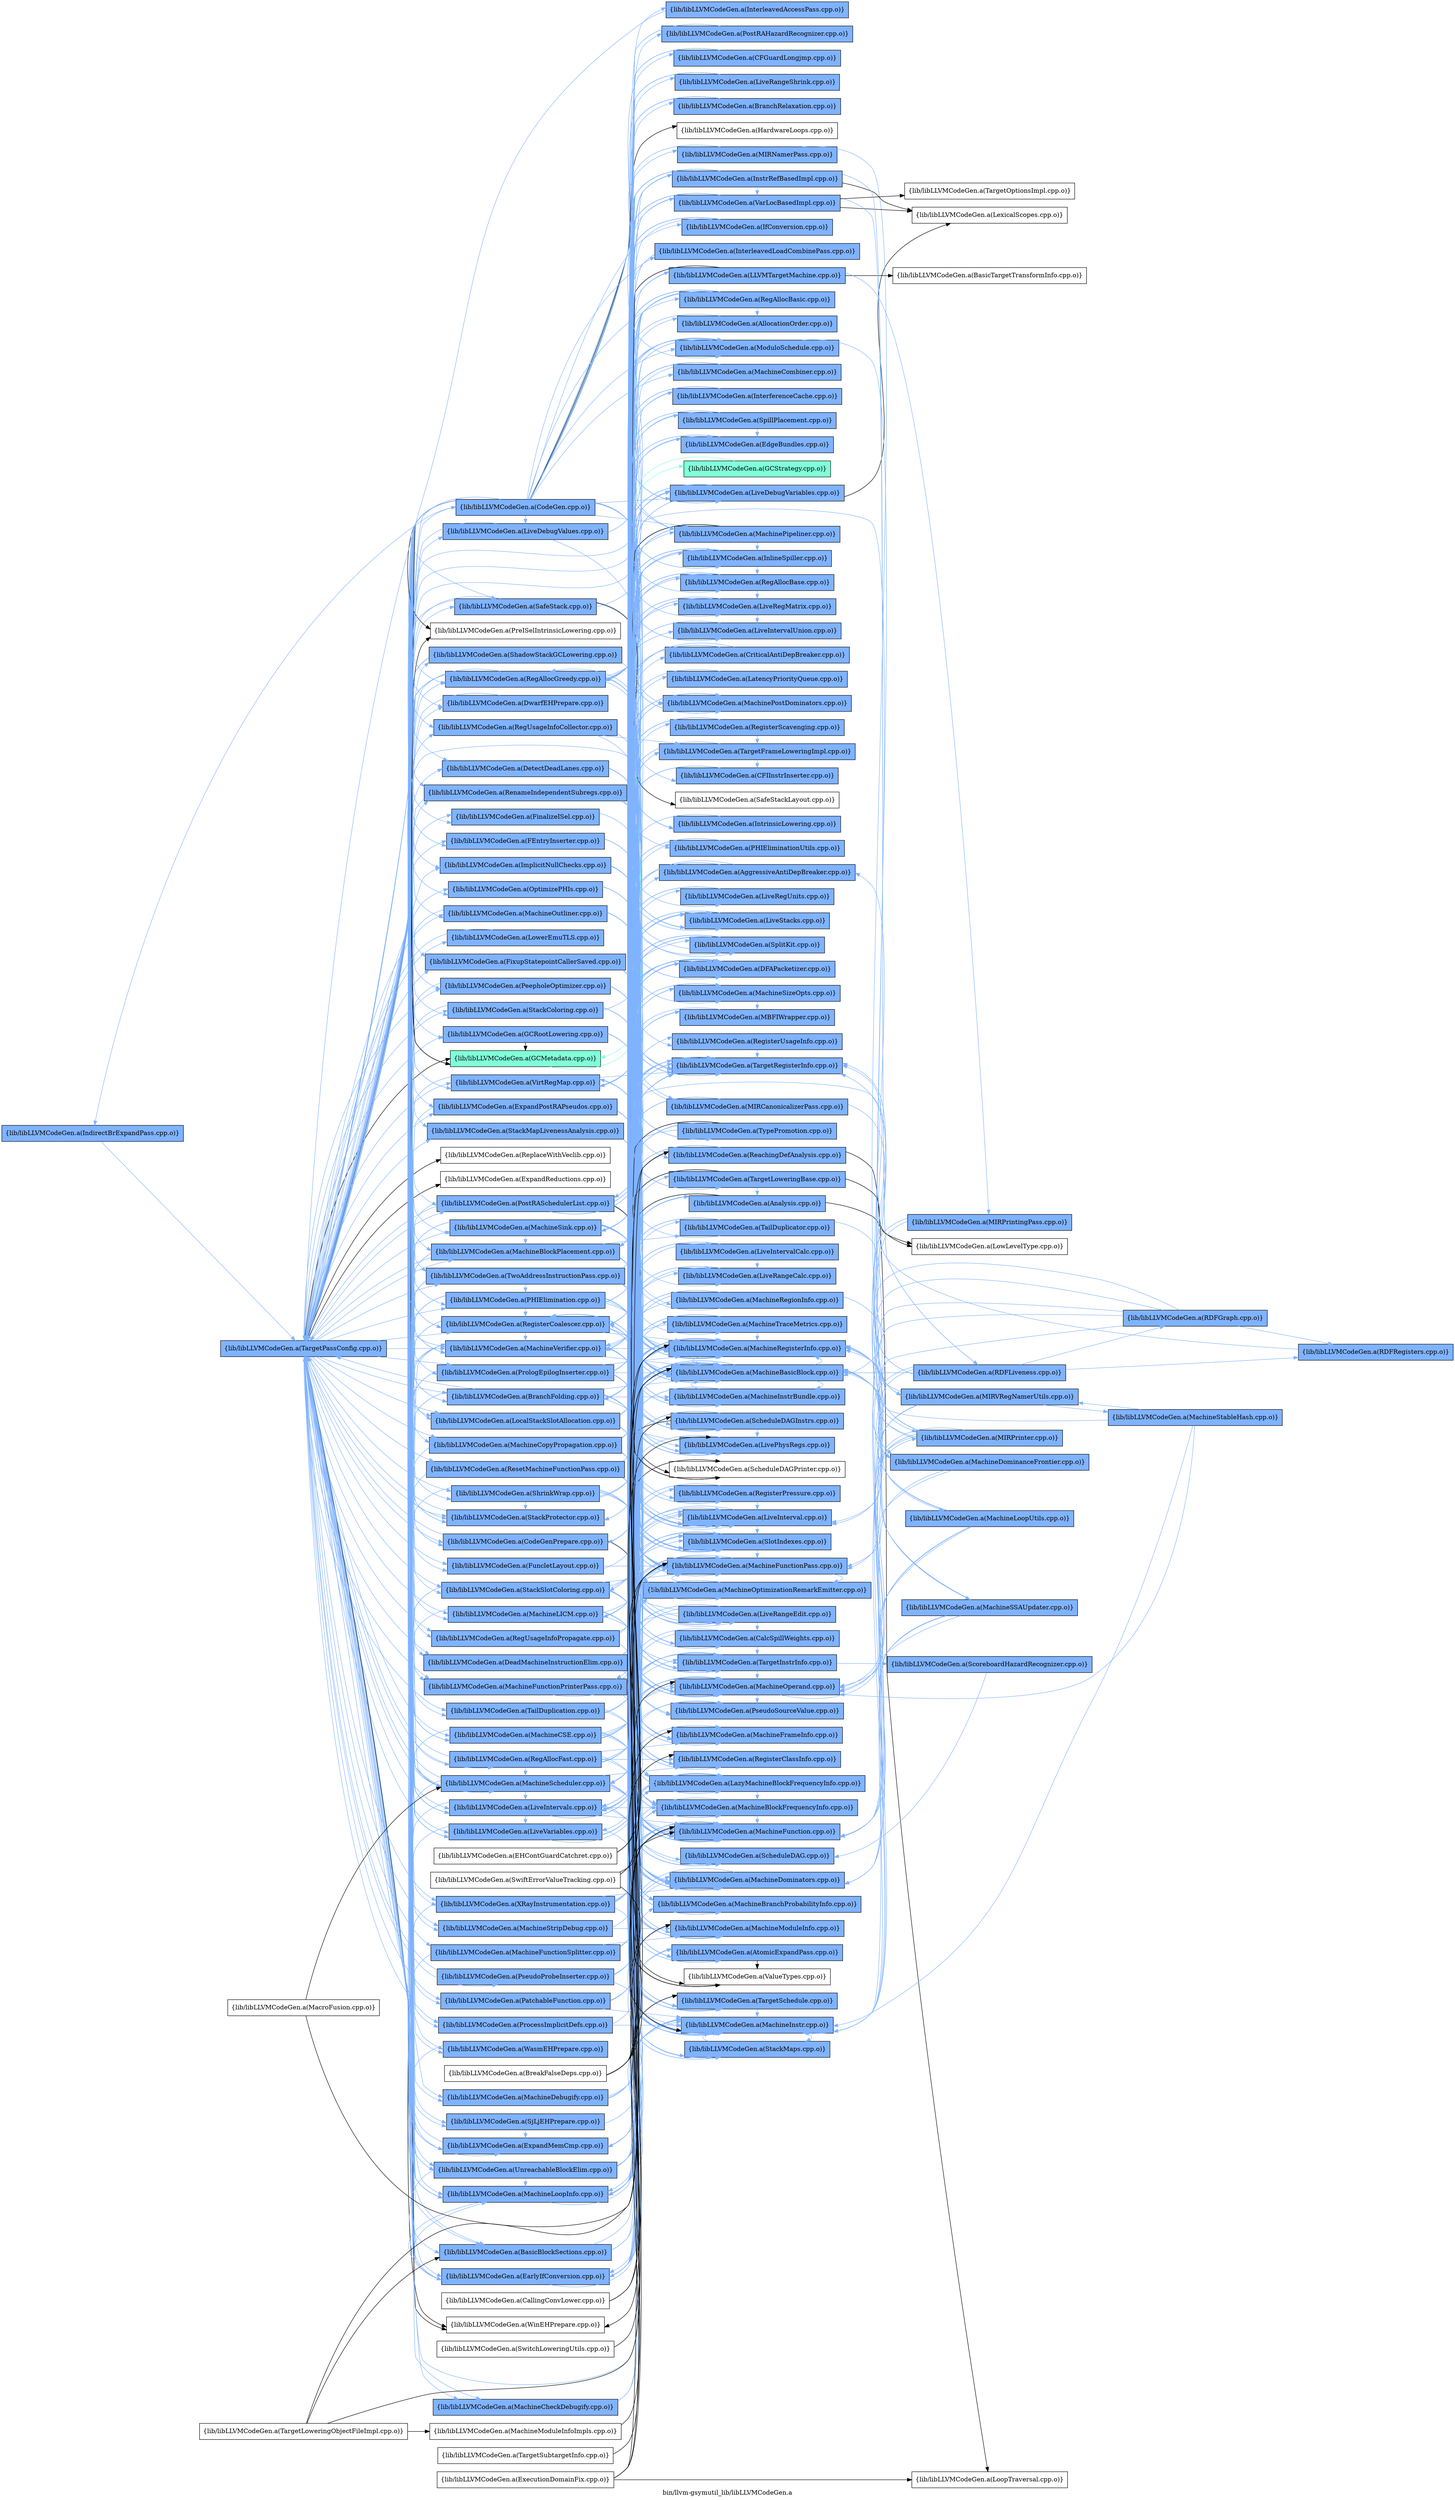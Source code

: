 digraph "bin/llvm-gsymutil_lib/libLLVMCodeGen.a" {
	label="bin/llvm-gsymutil_lib/libLLVMCodeGen.a";
	rankdir=LR;
	{ rank=same; Node0x564b5944e548;  }
	{ rank=same; Node0x564b59454538;  }
	{ rank=same; Node0x564b594507f8; Node0x564b594573c8; Node0x564b59455d98; Node0x564b5945c2d8; Node0x564b59451248; Node0x564b59454d08; Node0x564b59456fb8; Node0x564b5945cc38; Node0x564b5945e718; Node0x564b5945b2e8; Node0x564b5944ec78; Node0x564b59452a58; Node0x564b59454218; Node0x564b594529b8; Node0x564b59458278; Node0x564b59458f98; Node0x564b5945a5c8; Node0x564b594555c8; Node0x564b59455d48; Node0x564b594561a8; Node0x564b59456838; Node0x564b594500c8; Node0x564b5944deb8; Node0x564b5945a988; Node0x564b5945b5b8; Node0x564b5945c198; Node0x564b5945cdc8; Node0x564b59458228; Node0x564b59458868; Node0x564b59458bd8; Node0x564b59459768; Node0x564b594599e8; Node0x564b59455848; Node0x564b59452ff8; Node0x564b5944d238; Node0x564b5944c888; Node0x564b5944cb08; Node0x564b5944b898; Node0x564b5944ef98; Node0x564b5945da48; Node0x564b594561f8; Node0x564b59455b18; Node0x564b59452508; Node0x564b5944e7c8; Node0x564b5944e958; Node0x564b5944f948; Node0x564b5944b578; Node0x564b5944bcf8; Node0x564b5944cba8; Node0x564b5945cb48; Node0x564b5945cff8; Node0x564b5945def8; Node0x564b5945e5d8; Node0x564b5945efd8; Node0x564b59455258; Node0x564b59455e38; Node0x564b594565b8; Node0x564b59456748; Node0x564b594574b8; Node0x564b5944cdd8; Node0x564b5944d2d8; Node0x564b5944b1b8; Node0x564b5944fcb8; Node0x564b5944dcd8; Node0x564b5944ecc8; Node0x564b59450348; Node0x564b594507a8; Node0x564b59452558; Node0x564b59451838;  }
	{ rank=same; Node0x564b59450fc8; Node0x564b59454fd8; Node0x564b59453368; Node0x564b5945afc8; Node0x564b5945a398; Node0x564b59458318; Node0x564b594516a8; Node0x564b59450f28; Node0x564b59454ad8; Node0x564b59453098; Node0x564b5944dd28; Node0x564b5944df58; Node0x564b5944ba28; Node0x564b59459678; Node0x564b59453548; Node0x564b59452dc8; Node0x564b59457418; Node0x564b5944c1a8; Node0x564b5944de18; Node0x564b59457f58; Node0x564b5945b0b8; Node0x564b5944bca8; Node0x564b5944f178; Node0x564b5944f628; Node0x564b59457be8; Node0x564b5945dd18; Node0x564b5945a848; Node0x564b5945aac8; Node0x564b5944f8a8; Node0x564b5944be38; Node0x564b5944bb18; Node0x564b5944b3e8; Node0x564b594542b8; Node0x564b5944cc48; Node0x564b594504d8; Node0x564b59456ec8; Node0x564b5945d638; Node0x564b59452418; Node0x564b59458a98; Node0x564b594598a8; Node0x564b5945d5e8; Node0x564b59457828; Node0x564b5945b7e8; Node0x564b59457238; Node0x564b5945b3d8; Node0x564b5945a898; Node0x564b5944fee8; Node0x564b5944ebd8; Node0x564b5945c648; Node0x564b5945c328; Node0x564b5945a758; Node0x564b5945b478; Node0x564b5945c418; Node0x564b5945e038; Node0x564b59451b08; Node0x564b5944c388; Node0x564b59458408; Node0x564b59458b38; Node0x564b5945aca8; Node0x564b59459218; Node0x564b59454588; Node0x564b5945c7d8; Node0x564b5944bd48; Node0x564b5944b5c8; Node0x564b5944ff88; Node0x564b5944e778; Node0x564b5944b2f8; Node0x564b5945d1d8; Node0x564b5945ecb8; Node0x564b59456298; Node0x564b5944f538; Node0x564b5944c2e8; Node0x564b5944f5d8; Node0x564b5945c918; Node0x564b59451e78; Node0x564b5944e4f8; Node0x564b5945c288; Node0x564b59457738; Node0x564b5944db98; Node0x564b5944c928; Node0x564b59452788; Node0x564b5945d728; Node0x564b59452008; Node0x564b5944ec28;  }
	{ rank=same; Node0x564b5945e268; Node0x564b594525f8; Node0x564b5945b1a8; Node0x564b59457698; Node0x564b5945bd88; Node0x564b5945bf68; Node0x564b5944eb38; Node0x564b5945e1c8; Node0x564b594589f8; Node0x564b5944bbb8; Node0x564b5945b428; Node0x564b5945d0e8; Node0x564b594551b8;  }

	Node0x564b5944e548 [shape=record,shape=box,group=2,style=filled,fillcolor="0.600000 0.5 1",label="{lib/libLLVMCodeGen.a(IndirectBrExpandPass.cpp.o)}"];
	Node0x564b5944e548 -> Node0x564b59454538[color="0.600000 0.5 1"];
	Node0x564b59451b08 [shape=record,shape=box,group=2,style=filled,fillcolor="0.600000 0.5 1",label="{lib/libLLVMCodeGen.a(InterleavedAccessPass.cpp.o)}"];
	Node0x564b59451b08 -> Node0x564b59454538[color="0.600000 0.5 1"];
	Node0x564b5944c388 [shape=record,shape=box,group=2,style=filled,fillcolor="0.600000 0.5 1",label="{lib/libLLVMCodeGen.a(AtomicExpandPass.cpp.o)}"];
	Node0x564b5944c388 -> Node0x564b59454538[color="0.600000 0.5 1"];
	Node0x564b5944c388 -> Node0x564b5944e4f8;
	Node0x564b5944bbb8 [shape=record,shape=box,group=0,label="{lib/libLLVMCodeGen.a(BasicTargetTransformInfo.cpp.o)}"];
	Node0x564b59459e48 [shape=record,shape=box,group=0,label="{lib/libLLVMCodeGen.a(BreakFalseDeps.cpp.o)}"];
	Node0x564b59459e48 -> Node0x564b594542b8;
	Node0x564b59459e48 -> Node0x564b59450f28;
	Node0x564b59459e48 -> Node0x564b59453548;
	Node0x564b59459e48 -> Node0x564b5945b7e8;
	Node0x564b59459e48 -> Node0x564b5945b0b8;
	Node0x564b59458408 [shape=record,shape=box,group=2,style=filled,fillcolor="0.600000 0.5 1",label="{lib/libLLVMCodeGen.a(CFGuardLongjmp.cpp.o)}"];
	Node0x564b59458408 -> Node0x564b594516a8[color="0.600000 0.5 1"];
	Node0x564b59458408 -> Node0x564b59450f28[color="0.600000 0.5 1"];
	Node0x564b59458408 -> Node0x564b59454ad8[color="0.600000 0.5 1"];
	Node0x564b59458b38 [shape=record,shape=box,group=2,style=filled,fillcolor="0.600000 0.5 1",label="{lib/libLLVMCodeGen.a(CFIInstrInserter.cpp.o)}"];
	Node0x564b59458b38 -> Node0x564b5945afc8[color="0.600000 0.5 1"];
	Node0x564b59458b38 -> Node0x564b594516a8[color="0.600000 0.5 1"];
	Node0x564b59458b38 -> Node0x564b59450f28[color="0.600000 0.5 1"];
	Node0x564b59458b38 -> Node0x564b59454ad8[color="0.600000 0.5 1"];
	Node0x564b594573c8 [shape=record,shape=box,group=2,style=filled,fillcolor="0.600000 0.5 1",label="{lib/libLLVMCodeGen.a(EarlyIfConversion.cpp.o)}"];
	Node0x564b594573c8 -> Node0x564b5945afc8[color="0.600000 0.5 1"];
	Node0x564b594573c8 -> Node0x564b59459678[color="0.600000 0.5 1"];
	Node0x564b594573c8 -> Node0x564b59458318[color="0.600000 0.5 1"];
	Node0x564b594573c8 -> Node0x564b59450f28[color="0.600000 0.5 1"];
	Node0x564b594573c8 -> Node0x564b59454ad8[color="0.600000 0.5 1"];
	Node0x564b594573c8 -> Node0x564b59454d08[color="0.600000 0.5 1"];
	Node0x564b594573c8 -> Node0x564b59453548[color="0.600000 0.5 1"];
	Node0x564b594573c8 -> Node0x564b59452dc8[color="0.600000 0.5 1"];
	Node0x564b594573c8 -> Node0x564b59453098[color="0.600000 0.5 1"];
	Node0x564b594573c8 -> Node0x564b59457418[color="0.600000 0.5 1"];
	Node0x564b594573c8 -> Node0x564b5944c1a8[color="0.600000 0.5 1"];
	Node0x564b59455f78 [shape=record,shape=box,group=0,label="{lib/libLLVMCodeGen.a(EHContGuardCatchret.cpp.o)}"];
	Node0x564b59455f78 -> Node0x564b5945afc8;
	Node0x564b59455f78 -> Node0x564b59450f28;
	Node0x564b594552a8 [shape=record,shape=box,group=0,label="{lib/libLLVMCodeGen.a(ExecutionDomainFix.cpp.o)}"];
	Node0x564b594552a8 -> Node0x564b5945bd88;
	Node0x564b594552a8 -> Node0x564b59450f28;
	Node0x564b594552a8 -> Node0x564b59453098;
	Node0x564b594552a8 -> Node0x564b5945b7e8;
	Node0x564b5945aca8 [shape=record,shape=box,group=2,style=filled,fillcolor="0.600000 0.5 1",label="{lib/libLLVMCodeGen.a(LiveRangeShrink.cpp.o)}"];
	Node0x564b5945aca8 -> Node0x564b5945afc8[color="0.600000 0.5 1"];
	Node0x564b5945aca8 -> Node0x564b59450f28[color="0.600000 0.5 1"];
	Node0x564b5945aca8 -> Node0x564b59454ad8[color="0.600000 0.5 1"];
	Node0x564b5945aca8 -> Node0x564b59453098[color="0.600000 0.5 1"];
	Node0x564b5945c918 [shape=record,shape=box,group=2,style=filled,fillcolor="0.600000 0.5 1",label="{lib/libLLVMCodeGen.a(LLVMTargetMachine.cpp.o)}"];
	Node0x564b5945c918 -> Node0x564b5944bbb8;
	Node0x564b5945c918 -> Node0x564b59454588[color="0.600000 0.5 1"];
	Node0x564b5945c918 -> Node0x564b5945b428[color="0.600000 0.5 1"];
	Node0x564b5945c918 -> Node0x564b59451e78[color="0.600000 0.5 1"];
	Node0x564b5945c918 -> Node0x564b59454538[color="0.600000 0.5 1"];
	Node0x564b5945c918 -> Node0x564b5944e4f8;
	Node0x564b5945afc8 [shape=record,shape=box,group=2,style=filled,fillcolor="0.600000 0.5 1",label="{lib/libLLVMCodeGen.a(MachineBasicBlock.cpp.o)}"];
	Node0x564b5945afc8 -> Node0x564b594507f8[color="0.600000 0.5 1"];
	Node0x564b5945afc8 -> Node0x564b59450fc8[color="0.600000 0.5 1"];
	Node0x564b5945afc8 -> Node0x564b594542b8[color="0.600000 0.5 1"];
	Node0x564b5945afc8 -> Node0x564b59457f58[color="0.600000 0.5 1"];
	Node0x564b5945afc8 -> Node0x564b5945c2d8[color="0.600000 0.5 1"];
	Node0x564b5945afc8 -> Node0x564b59458318[color="0.600000 0.5 1"];
	Node0x564b5945afc8 -> Node0x564b594516a8[color="0.600000 0.5 1"];
	Node0x564b5945afc8 -> Node0x564b594504d8[color="0.600000 0.5 1"];
	Node0x564b5945afc8 -> Node0x564b59454ad8[color="0.600000 0.5 1"];
	Node0x564b5945afc8 -> Node0x564b59454d08[color="0.600000 0.5 1"];
	Node0x564b5945afc8 -> Node0x564b59453098[color="0.600000 0.5 1"];
	Node0x564b5945afc8 -> Node0x564b5944dd28[color="0.600000 0.5 1"];
	Node0x564b5945afc8 -> Node0x564b5944ba28[color="0.600000 0.5 1"];
	Node0x564b59459218 [shape=record,shape=box,group=2,style=filled,fillcolor="0.600000 0.5 1",label="{lib/libLLVMCodeGen.a(MachineCombiner.cpp.o)}"];
	Node0x564b59459218 -> Node0x564b59452418[color="0.600000 0.5 1"];
	Node0x564b59459218 -> Node0x564b5945afc8[color="0.600000 0.5 1"];
	Node0x564b59459218 -> Node0x564b59458318[color="0.600000 0.5 1"];
	Node0x564b59459218 -> Node0x564b594516a8[color="0.600000 0.5 1"];
	Node0x564b59459218 -> Node0x564b59450f28[color="0.600000 0.5 1"];
	Node0x564b59459218 -> Node0x564b59454ad8[color="0.600000 0.5 1"];
	Node0x564b59459218 -> Node0x564b59454d08[color="0.600000 0.5 1"];
	Node0x564b59459218 -> Node0x564b59453098[color="0.600000 0.5 1"];
	Node0x564b59459218 -> Node0x564b59456ec8[color="0.600000 0.5 1"];
	Node0x564b59459218 -> Node0x564b59457418[color="0.600000 0.5 1"];
	Node0x564b59459218 -> Node0x564b5945b0b8[color="0.600000 0.5 1"];
	Node0x564b59459218 -> Node0x564b5944c1a8[color="0.600000 0.5 1"];
	Node0x564b594516a8 [shape=record,shape=box,group=2,style=filled,fillcolor="0.600000 0.5 1",label="{lib/libLLVMCodeGen.a(MachineFunction.cpp.o)}"];
	Node0x564b594516a8 -> Node0x564b5945afc8[color="0.600000 0.5 1"];
	Node0x564b594516a8 -> Node0x564b59457be8[color="0.600000 0.5 1"];
	Node0x564b594516a8 -> Node0x564b59454ad8[color="0.600000 0.5 1"];
	Node0x564b594516a8 -> Node0x564b59454588[color="0.600000 0.5 1"];
	Node0x564b594516a8 -> Node0x564b59453548[color="0.600000 0.5 1"];
	Node0x564b594516a8 -> Node0x564b59453098[color="0.600000 0.5 1"];
	Node0x564b594516a8 -> Node0x564b5945d5e8[color="0.600000 0.5 1"];
	Node0x564b594516a8 -> Node0x564b5944ba28[color="0.600000 0.5 1"];
	Node0x564b594516a8 -> Node0x564b594507a8;
	Node0x564b59450f28 [shape=record,shape=box,group=2,style=filled,fillcolor="0.600000 0.5 1",label="{lib/libLLVMCodeGen.a(MachineFunctionPass.cpp.o)}"];
	Node0x564b59450f28 -> Node0x564b59451248[color="0.600000 0.5 1"];
	Node0x564b59450f28 -> Node0x564b59454588[color="0.600000 0.5 1"];
	Node0x564b59450f28 -> Node0x564b59452dc8[color="0.600000 0.5 1"];
	Node0x564b59454ad8 [shape=record,shape=box,group=2,style=filled,fillcolor="0.600000 0.5 1",label="{lib/libLLVMCodeGen.a(MachineInstr.cpp.o)}"];
	Node0x564b59454ad8 -> Node0x564b5945afc8[color="0.600000 0.5 1"];
	Node0x564b59454ad8 -> Node0x564b594516a8[color="0.600000 0.5 1"];
	Node0x564b59454ad8 -> Node0x564b59453548[color="0.600000 0.5 1"];
	Node0x564b59454ad8 -> Node0x564b59453098[color="0.600000 0.5 1"];
	Node0x564b59454ad8 -> Node0x564b5944df58[color="0.600000 0.5 1"];
	Node0x564b59454ad8 -> Node0x564b5944ba28[color="0.600000 0.5 1"];
	Node0x564b59456fb8 [shape=record,shape=box,group=2,style=filled,fillcolor="0.600000 0.5 1",label="{lib/libLLVMCodeGen.a(MachineScheduler.cpp.o)}"];
	Node0x564b59456fb8 -> Node0x564b594507f8[color="0.600000 0.5 1"];
	Node0x564b59456fb8 -> Node0x564b59450fc8[color="0.600000 0.5 1"];
	Node0x564b59456fb8 -> Node0x564b59457f58[color="0.600000 0.5 1"];
	Node0x564b59456fb8 -> Node0x564b5945afc8[color="0.600000 0.5 1"];
	Node0x564b59456fb8 -> Node0x564b59458318[color="0.600000 0.5 1"];
	Node0x564b59456fb8 -> Node0x564b594516a8[color="0.600000 0.5 1"];
	Node0x564b59456fb8 -> Node0x564b59450f28[color="0.600000 0.5 1"];
	Node0x564b59456fb8 -> Node0x564b59454ad8[color="0.600000 0.5 1"];
	Node0x564b59456fb8 -> Node0x564b59454d08[color="0.600000 0.5 1"];
	Node0x564b59456fb8 -> Node0x564b5945cc38[color="0.600000 0.5 1"];
	Node0x564b59456fb8 -> Node0x564b5945b0b8[color="0.600000 0.5 1"];
	Node0x564b59456fb8 -> Node0x564b5944bca8[color="0.600000 0.5 1"];
	Node0x564b59456fb8 -> Node0x564b5944f178[color="0.600000 0.5 1"];
	Node0x564b59456fb8 -> Node0x564b5944f628[color="0.600000 0.5 1"];
	Node0x564b59456fb8 -> Node0x564b5944dd28[color="0.600000 0.5 1"];
	Node0x564b59456fb8 -> Node0x564b59454538[color="0.600000 0.5 1"];
	Node0x564b59456fb8 -> Node0x564b5944c1a8[color="0.600000 0.5 1"];
	Node0x564b5945e718 [shape=record,shape=box,group=2,style=filled,fillcolor="0.600000 0.5 1",label="{lib/libLLVMCodeGen.a(PseudoProbeInserter.cpp.o)}"];
	Node0x564b5945e718 -> Node0x564b5945afc8[color="0.600000 0.5 1"];
	Node0x564b5945e718 -> Node0x564b594516a8[color="0.600000 0.5 1"];
	Node0x564b5945e718 -> Node0x564b59450f28[color="0.600000 0.5 1"];
	Node0x564b5945e718 -> Node0x564b59454ad8[color="0.600000 0.5 1"];
	Node0x564b5945e718 -> Node0x564b59454538[color="0.600000 0.5 1"];
	Node0x564b5945b7e8 [shape=record,shape=box,group=2,style=filled,fillcolor="0.600000 0.5 1",label="{lib/libLLVMCodeGen.a(ReachingDefAnalysis.cpp.o)}"];
	Node0x564b5945b7e8 -> Node0x564b594542b8[color="0.600000 0.5 1"];
	Node0x564b5945b7e8 -> Node0x564b5945bd88;
	Node0x564b5945b7e8 -> Node0x564b5945afc8[color="0.600000 0.5 1"];
	Node0x564b5945b7e8 -> Node0x564b59450f28[color="0.600000 0.5 1"];
	Node0x564b5945b7e8 -> Node0x564b59454ad8[color="0.600000 0.5 1"];
	Node0x564b5945c288 [shape=record,shape=box,group=2,style=filled,fillcolor="0.600000 0.5 1",label="{lib/libLLVMCodeGen.a(TargetFrameLoweringImpl.cpp.o)}"];
	Node0x564b5945c288 -> Node0x564b59458b38[color="0.600000 0.5 1"];
	Node0x564b5945c288 -> Node0x564b59457be8[color="0.600000 0.5 1"];
	Node0x564b5945c288 -> Node0x564b59453098[color="0.600000 0.5 1"];
	Node0x564b5945aac8 [shape=record,shape=box,group=2,style=filled,fillcolor="0.600000 0.5 1",label="{lib/libLLVMCodeGen.a(TargetInstrInfo.cpp.o)}"];
	Node0x564b5945aac8 -> Node0x564b5945afc8[color="0.600000 0.5 1"];
	Node0x564b5945aac8 -> Node0x564b594516a8[color="0.600000 0.5 1"];
	Node0x564b5945aac8 -> Node0x564b59454ad8[color="0.600000 0.5 1"];
	Node0x564b5945aac8 -> Node0x564b59453548[color="0.600000 0.5 1"];
	Node0x564b5945aac8 -> Node0x564b59453098[color="0.600000 0.5 1"];
	Node0x564b5945aac8 -> Node0x564b5944f178[color="0.600000 0.5 1"];
	Node0x564b5945aac8 -> Node0x564b5944df58[color="0.600000 0.5 1"];
	Node0x564b5945aac8 -> Node0x564b594525f8[color="0.600000 0.5 1"];
	Node0x564b5945aac8 -> Node0x564b5944c1a8[color="0.600000 0.5 1"];
	Node0x564b59451e78 [shape=record,shape=box,group=2,style=filled,fillcolor="0.600000 0.5 1",label="{lib/libLLVMCodeGen.a(TargetLoweringBase.cpp.o)}"];
	Node0x564b59451e78 -> Node0x564b5944cc48[color="0.600000 0.5 1"];
	Node0x564b59451e78 -> Node0x564b5945b1a8;
	Node0x564b59451e78 -> Node0x564b5945afc8[color="0.600000 0.5 1"];
	Node0x564b59451e78 -> Node0x564b594516a8[color="0.600000 0.5 1"];
	Node0x564b59451e78 -> Node0x564b59454ad8[color="0.600000 0.5 1"];
	Node0x564b59451e78 -> Node0x564b59453548[color="0.600000 0.5 1"];
	Node0x564b59451e78 -> Node0x564b59453098[color="0.600000 0.5 1"];
	Node0x564b59451e78 -> Node0x564b5944e4f8;
	Node0x564b594539a8 [shape=record,shape=box,group=0,label="{lib/libLLVMCodeGen.a(TargetLoweringObjectFileImpl.cpp.o)}"];
	Node0x564b594539a8 -> Node0x564b5945afc8;
	Node0x564b594539a8 -> Node0x564b594516a8;
	Node0x564b594539a8 -> Node0x564b59453778;
	Node0x564b594539a8 -> Node0x564b59452a58;
	Node0x564b59454538 [shape=record,shape=box,group=2,style=filled,fillcolor="0.600000 0.5 1",label="{lib/libLLVMCodeGen.a(TargetPassConfig.cpp.o)}"];
	Node0x564b59454538 -> Node0x564b594507f8[color="0.600000 0.5 1"];
	Node0x564b59454538 -> Node0x564b594573c8[color="0.600000 0.5 1"];
	Node0x564b59454538 -> Node0x564b59455d98;
	Node0x564b59454538 -> Node0x564b5945c2d8[color="0.600000 0.5 1"];
	Node0x564b59454538 -> Node0x564b59451248[color="0.600000 0.5 1"];
	Node0x564b59454538 -> Node0x564b59454d08[color="0.600000 0.5 1"];
	Node0x564b59454538 -> Node0x564b59456fb8[color="0.600000 0.5 1"];
	Node0x564b59454538 -> Node0x564b5945cc38[color="0.600000 0.5 1"];
	Node0x564b59454538 -> Node0x564b5945e718[color="0.600000 0.5 1"];
	Node0x564b59454538 -> Node0x564b5945b2e8[color="0.600000 0.5 1"];
	Node0x564b59454538 -> Node0x564b5944ec78[color="0.600000 0.5 1"];
	Node0x564b59454538 -> Node0x564b59452a58[color="0.600000 0.5 1"];
	Node0x564b59454538 -> Node0x564b59454218[color="0.600000 0.5 1"];
	Node0x564b59454538 -> Node0x564b594529b8[color="0.600000 0.5 1"];
	Node0x564b59454538 -> Node0x564b59458278[color="0.600000 0.5 1"];
	Node0x564b59454538 -> Node0x564b59458f98[color="0.600000 0.5 1"];
	Node0x564b59454538 -> Node0x564b5945a5c8[color="0.600000 0.5 1"];
	Node0x564b59454538 -> Node0x564b594555c8[color="0.600000 0.5 1"];
	Node0x564b59454538 -> Node0x564b59455d48[color="0.600000 0.5 1"];
	Node0x564b59454538 -> Node0x564b594561a8[color="0.600000 0.5 1"];
	Node0x564b59454538 -> Node0x564b59456838[color="0.600000 0.5 1"];
	Node0x564b59454538 -> Node0x564b594500c8[color="0.600000 0.5 1"];
	Node0x564b59454538 -> Node0x564b5944deb8[color="0.600000 0.5 1"];
	Node0x564b59454538 -> Node0x564b5945a988[color="0.600000 0.5 1"];
	Node0x564b59454538 -> Node0x564b5945b5b8[color="0.600000 0.5 1"];
	Node0x564b59454538 -> Node0x564b5945c198[color="0.600000 0.5 1"];
	Node0x564b59454538 -> Node0x564b5945cdc8[color="0.600000 0.5 1"];
	Node0x564b59454538 -> Node0x564b59458228[color="0.600000 0.5 1"];
	Node0x564b59454538 -> Node0x564b59458868[color="0.600000 0.5 1"];
	Node0x564b59454538 -> Node0x564b59458bd8[color="0.600000 0.5 1"];
	Node0x564b59454538 -> Node0x564b59459768[color="0.600000 0.5 1"];
	Node0x564b59454538 -> Node0x564b594599e8[color="0.600000 0.5 1"];
	Node0x564b59454538 -> Node0x564b59455848[color="0.600000 0.5 1"];
	Node0x564b59454538 -> Node0x564b59452ff8[color="0.600000 0.5 1"];
	Node0x564b59454538 -> Node0x564b5944d238[color="0.600000 0.5 1"];
	Node0x564b59454538 -> Node0x564b5944c888[color="0.600000 0.5 1"];
	Node0x564b59454538 -> Node0x564b5944cb08[color="0.600000 0.5 1"];
	Node0x564b59454538 -> Node0x564b5944b898[color="0.600000 0.5 1"];
	Node0x564b59454538 -> Node0x564b5944ef98[color="0.600000 0.5 1"];
	Node0x564b59454538 -> Node0x564b5945da48[color="0.600000 0.5 1"];
	Node0x564b59454538 -> Node0x564b594561f8[color="0.600000 0.5 1"];
	Node0x564b59454538 -> Node0x564b59455b18[color="0.600000 0.5 1"];
	Node0x564b59454538 -> Node0x564b59452508[color="0.600000 0.5 1"];
	Node0x564b59454538 -> Node0x564b5944e7c8[color="0.600000 0.5 1"];
	Node0x564b59454538 -> Node0x564b5944e958[color="0.600000 0.5 1"];
	Node0x564b59454538 -> Node0x564b5944f948;
	Node0x564b59454538 -> Node0x564b5944b578[color="0.600000 0.5 1"];
	Node0x564b59454538 -> Node0x564b5944bcf8[color="0.600000 0.5 1"];
	Node0x564b59454538 -> Node0x564b5944cba8[color="0.600000 0.5 1"];
	Node0x564b59454538 -> Node0x564b5945cb48[color="0.600000 0.5 1"];
	Node0x564b59454538 -> Node0x564b5945cff8[color="0.600000 0.5 1"];
	Node0x564b59454538 -> Node0x564b5945def8[color="0.600000 0.5 1"];
	Node0x564b59454538 -> Node0x564b5945e5d8[color="0.600000 0.5 1"];
	Node0x564b59454538 -> Node0x564b5945efd8[color="0.600000 0.5 1"];
	Node0x564b59454538 -> Node0x564b59455258[color="0.600000 0.5 1"];
	Node0x564b59454538 -> Node0x564b59455e38[color="0.600000 0.5 1"];
	Node0x564b59454538 -> Node0x564b594565b8[color="0.600000 0.5 1"];
	Node0x564b59454538 -> Node0x564b59456748;
	Node0x564b59454538 -> Node0x564b594574b8;
	Node0x564b59454538 -> Node0x564b5944cdd8[color="0.600000 0.5 1"];
	Node0x564b59454538 -> Node0x564b5944d2d8[color="0.600000 0.5 1"];
	Node0x564b59454538 -> Node0x564b5944b1b8[color="0.600000 0.5 1"];
	Node0x564b59454538 -> Node0x564b5944fcb8[color="0.600000 0.5 1"];
	Node0x564b59454538 -> Node0x564b5944dcd8[color="0.600000 0.5 1"];
	Node0x564b59454538 -> Node0x564b5944ecc8[color="0.600000 0.5 1"];
	Node0x564b59454538 -> Node0x564b59450348[color="0.600000 0.5 1"];
	Node0x564b59454538 -> Node0x564b594507a8;
	Node0x564b59454538 -> Node0x564b59452558[color="0.600000 0.5 1"];
	Node0x564b59454538 -> Node0x564b59451838[color="0.600000 0.5 1"];
	Node0x564b5944ba28 [shape=record,shape=box,group=2,style=filled,fillcolor="0.600000 0.5 1",label="{lib/libLLVMCodeGen.a(TargetRegisterInfo.cpp.o)}"];
	Node0x564b5944ba28 -> Node0x564b59453098[color="0.600000 0.5 1"];
	Node0x564b5944ba28 -> Node0x564b5945aac8[color="0.600000 0.5 1"];
	Node0x564b5944eea8 [shape=record,shape=box,group=0,label="{lib/libLLVMCodeGen.a(TargetSubtargetInfo.cpp.o)}"];
	Node0x564b5944eea8 -> Node0x564b5944c1a8;
	Node0x564b5944e4f8 [shape=record,shape=box,group=0,label="{lib/libLLVMCodeGen.a(ValueTypes.cpp.o)}"];
	Node0x564b59454588 [shape=record,shape=box,group=2,style=filled,fillcolor="0.600000 0.5 1",label="{lib/libLLVMCodeGen.a(MachineModuleInfo.cpp.o)}"];
	Node0x564b59454588 -> Node0x564b594516a8[color="0.600000 0.5 1"];
	Node0x564b5945b3d8 [shape=record,shape=box,group=2,style=filled,fillcolor="0.600000 0.5 1",label="{lib/libLLVMCodeGen.a(LiveRegMatrix.cpp.o)}"];
	Node0x564b5945b3d8 -> Node0x564b594507f8[color="0.600000 0.5 1"];
	Node0x564b5945b3d8 -> Node0x564b59450fc8[color="0.600000 0.5 1"];
	Node0x564b5945b3d8 -> Node0x564b5945a898[color="0.600000 0.5 1"];
	Node0x564b5945b3d8 -> Node0x564b59450f28[color="0.600000 0.5 1"];
	Node0x564b5945b3d8 -> Node0x564b5944ecc8[color="0.600000 0.5 1"];
	Node0x564b59453548 [shape=record,shape=box,group=2,style=filled,fillcolor="0.600000 0.5 1",label="{lib/libLLVMCodeGen.a(MachineOperand.cpp.o)}"];
	Node0x564b59453548 -> Node0x564b5945afc8[color="0.600000 0.5 1"];
	Node0x564b59453548 -> Node0x564b594516a8[color="0.600000 0.5 1"];
	Node0x564b59453548 -> Node0x564b59453098[color="0.600000 0.5 1"];
	Node0x564b59453548 -> Node0x564b5945e268[color="0.600000 0.5 1"];
	Node0x564b59453548 -> Node0x564b5945d5e8[color="0.600000 0.5 1"];
	Node0x564b59453548 -> Node0x564b5944ba28[color="0.600000 0.5 1"];
	Node0x564b59453098 [shape=record,shape=box,group=2,style=filled,fillcolor="0.600000 0.5 1",label="{lib/libLLVMCodeGen.a(MachineRegisterInfo.cpp.o)}"];
	Node0x564b59453098 -> Node0x564b5945afc8[color="0.600000 0.5 1"];
	Node0x564b59453098 -> Node0x564b594516a8[color="0.600000 0.5 1"];
	Node0x564b59453098 -> Node0x564b59454ad8[color="0.600000 0.5 1"];
	Node0x564b59453098 -> Node0x564b59453548[color="0.600000 0.5 1"];
	Node0x564b59453098 -> Node0x564b5944ba28[color="0.600000 0.5 1"];
	Node0x564b59452788 [shape=record,shape=box,group=2,style=filled,fillcolor="0.600000 0.5 1",label="{lib/libLLVMCodeGen.a(IntrinsicLowering.cpp.o)}"];
	Node0x564b59452788 -> Node0x564b5944c388[color="0.600000 0.5 1"];
	Node0x564b594591c8 [shape=record,shape=box,group=0,label="{lib/libLLVMCodeGen.a(CallingConvLower.cpp.o)}"];
	Node0x564b594591c8 -> Node0x564b59457be8;
	Node0x564b594591c8 -> Node0x564b594516a8;
	Node0x564b59457be8 [shape=record,shape=box,group=2,style=filled,fillcolor="0.600000 0.5 1",label="{lib/libLLVMCodeGen.a(MachineFrameInfo.cpp.o)}"];
	Node0x564b59457be8 -> Node0x564b59453098[color="0.600000 0.5 1"];
	Node0x564b594542b8 [shape=record,shape=box,group=2,style=filled,fillcolor="0.600000 0.5 1",label="{lib/libLLVMCodeGen.a(LivePhysRegs.cpp.o)}"];
	Node0x564b594542b8 -> Node0x564b5945afc8[color="0.600000 0.5 1"];
	Node0x564b594542b8 -> Node0x564b59454ad8[color="0.600000 0.5 1"];
	Node0x564b594542b8 -> Node0x564b59453098[color="0.600000 0.5 1"];
	Node0x564b594542b8 -> Node0x564b5944ba28[color="0.600000 0.5 1"];
	Node0x564b5945c2d8 [shape=record,shape=box,group=2,style=filled,fillcolor="0.600000 0.5 1",label="{lib/libLLVMCodeGen.a(LiveVariables.cpp.o)}"];
	Node0x564b5945c2d8 -> Node0x564b59457f58[color="0.600000 0.5 1"];
	Node0x564b5945c2d8 -> Node0x564b5945afc8[color="0.600000 0.5 1"];
	Node0x564b5945c2d8 -> Node0x564b59450f28[color="0.600000 0.5 1"];
	Node0x564b5945c2d8 -> Node0x564b59454ad8[color="0.600000 0.5 1"];
	Node0x564b5945c2d8 -> Node0x564b59453098[color="0.600000 0.5 1"];
	Node0x564b5945c2d8 -> Node0x564b5944dcd8[color="0.600000 0.5 1"];
	Node0x564b59458318 [shape=record,shape=box,group=2,style=filled,fillcolor="0.600000 0.5 1",label="{lib/libLLVMCodeGen.a(MachineDominators.cpp.o)}"];
	Node0x564b59458318 -> Node0x564b59452418[color="0.600000 0.5 1"];
	Node0x564b59458318 -> Node0x564b594573c8[color="0.600000 0.5 1"];
	Node0x564b59458318 -> Node0x564b5945afc8[color="0.600000 0.5 1"];
	Node0x564b59458318 -> Node0x564b59450f28[color="0.600000 0.5 1"];
	Node0x564b594551b8 [shape=record,shape=box,group=0,label="{lib/libLLVMCodeGen.a(TargetOptionsImpl.cpp.o)}"];
	Node0x564b5944cc48 [shape=record,shape=box,group=2,style=filled,fillcolor="0.600000 0.5 1",label="{lib/libLLVMCodeGen.a(Analysis.cpp.o)}"];
	Node0x564b5944cc48 -> Node0x564b5945b1a8;
	Node0x564b5944cc48 -> Node0x564b5945afc8[color="0.600000 0.5 1"];
	Node0x564b5944cc48 -> Node0x564b59454ad8[color="0.600000 0.5 1"];
	Node0x564b5944cc48 -> Node0x564b5944e4f8;
	Node0x564b5945b1a8 [shape=record,shape=box,group=0,label="{lib/libLLVMCodeGen.a(LowLevelType.cpp.o)}"];
	Node0x564b5945e088 [shape=record,shape=box,group=0,label="{lib/libLLVMCodeGen.a(MacroFusion.cpp.o)}"];
	Node0x564b5945e088 -> Node0x564b59456fb8;
	Node0x564b5945e088 -> Node0x564b5944f628;
	Node0x564b59454d08 [shape=record,shape=box,group=2,style=filled,fillcolor="0.600000 0.5 1",label="{lib/libLLVMCodeGen.a(MachineLoopInfo.cpp.o)}"];
	Node0x564b59454d08 -> Node0x564b594573c8[color="0.600000 0.5 1"];
	Node0x564b59454d08 -> Node0x564b5945afc8[color="0.600000 0.5 1"];
	Node0x564b59454d08 -> Node0x564b59458318[color="0.600000 0.5 1"];
	Node0x564b59454d08 -> Node0x564b59450f28[color="0.600000 0.5 1"];
	Node0x564b59454d08 -> Node0x564b59454ad8[color="0.600000 0.5 1"];
	Node0x564b59454d08 -> Node0x564b59453098[color="0.600000 0.5 1"];
	Node0x564b59457828 [shape=record,shape=box,group=2,style=filled,fillcolor="0.600000 0.5 1",label="{lib/libLLVMCodeGen.a(EdgeBundles.cpp.o)}"];
	Node0x564b59457828 -> Node0x564b5945afc8[color="0.600000 0.5 1"];
	Node0x564b59457828 -> Node0x564b59450f28[color="0.600000 0.5 1"];
	Node0x564b594589f8 [shape=record,shape=box,group=2,style=filled,fillcolor="0.600000 0.5 1",label="{lib/libLLVMCodeGen.a(MachineDominanceFrontier.cpp.o)}"];
	Node0x564b594589f8 -> Node0x564b5945afc8[color="0.600000 0.5 1"];
	Node0x564b594589f8 -> Node0x564b59458318[color="0.600000 0.5 1"];
	Node0x564b594589f8 -> Node0x564b59450f28[color="0.600000 0.5 1"];
	Node0x564b5945ce18 [shape=record,shape=box,group=2,style=filled,fillcolor="0.600000 0.5 1",label="{lib/libLLVMCodeGen.a(RDFGraph.cpp.o)}"];
	Node0x564b5945ce18 -> Node0x564b59450fc8[color="0.600000 0.5 1"];
	Node0x564b5945ce18 -> Node0x564b5945afc8[color="0.600000 0.5 1"];
	Node0x564b5945ce18 -> Node0x564b59458318[color="0.600000 0.5 1"];
	Node0x564b5945ce18 -> Node0x564b594516a8[color="0.600000 0.5 1"];
	Node0x564b5945ce18 -> Node0x564b59454ad8[color="0.600000 0.5 1"];
	Node0x564b5945ce18 -> Node0x564b5945c968[color="0.600000 0.5 1"];
	Node0x564b5945d0e8 [shape=record,shape=box,group=2,style=filled,fillcolor="0.600000 0.5 1",label="{lib/libLLVMCodeGen.a(RDFLiveness.cpp.o)}"];
	Node0x564b5945d0e8 -> Node0x564b5945afc8[color="0.600000 0.5 1"];
	Node0x564b5945d0e8 -> Node0x564b594589f8[color="0.600000 0.5 1"];
	Node0x564b5945d0e8 -> Node0x564b59458318[color="0.600000 0.5 1"];
	Node0x564b5945d0e8 -> Node0x564b5945cc38[color="0.600000 0.5 1"];
	Node0x564b5945d0e8 -> Node0x564b5945ce18[color="0.600000 0.5 1"];
	Node0x564b5945d0e8 -> Node0x564b5945c968[color="0.600000 0.5 1"];
	Node0x564b5945d0e8 -> Node0x564b5944ba28[color="0.600000 0.5 1"];
	Node0x564b5945c968 [shape=record,shape=box,group=2,style=filled,fillcolor="0.600000 0.5 1",label="{lib/libLLVMCodeGen.a(RDFRegisters.cpp.o)}"];
	Node0x564b5945c968 -> Node0x564b5944ba28[color="0.600000 0.5 1"];
	Node0x564b594507f8 [shape=record,shape=box,group=2,style=filled,fillcolor="0.600000 0.5 1",label="{lib/libLLVMCodeGen.a(LiveIntervals.cpp.o)}"];
	Node0x564b594507f8 -> Node0x564b59450fc8[color="0.600000 0.5 1"];
	Node0x564b594507f8 -> Node0x564b59454fd8[color="0.600000 0.5 1"];
	Node0x564b594507f8 -> Node0x564b59453368[color="0.600000 0.5 1"];
	Node0x564b594507f8 -> Node0x564b5945c2d8[color="0.600000 0.5 1"];
	Node0x564b594507f8 -> Node0x564b5945afc8[color="0.600000 0.5 1"];
	Node0x564b594507f8 -> Node0x564b5945a398[color="0.600000 0.5 1"];
	Node0x564b594507f8 -> Node0x564b59458318[color="0.600000 0.5 1"];
	Node0x564b594507f8 -> Node0x564b594516a8[color="0.600000 0.5 1"];
	Node0x564b594507f8 -> Node0x564b59450f28[color="0.600000 0.5 1"];
	Node0x564b594507f8 -> Node0x564b59454ad8[color="0.600000 0.5 1"];
	Node0x564b594507f8 -> Node0x564b59454d08[color="0.600000 0.5 1"];
	Node0x564b594507f8 -> Node0x564b59453098[color="0.600000 0.5 1"];
	Node0x564b594507f8 -> Node0x564b5944dd28[color="0.600000 0.5 1"];
	Node0x564b594507f8 -> Node0x564b5944df58[color="0.600000 0.5 1"];
	Node0x564b594507f8 -> Node0x564b5944ba28[color="0.600000 0.5 1"];
	Node0x564b5944dd28 [shape=record,shape=box,group=2,style=filled,fillcolor="0.600000 0.5 1",label="{lib/libLLVMCodeGen.a(SlotIndexes.cpp.o)}"];
	Node0x564b5944dd28 -> Node0x564b5945afc8[color="0.600000 0.5 1"];
	Node0x564b5944dd28 -> Node0x564b59450f28[color="0.600000 0.5 1"];
	Node0x564b5944dd28 -> Node0x564b5945a848[color="0.600000 0.5 1"];
	Node0x564b5944ecc8 [shape=record,shape=box,group=2,style=filled,fillcolor="0.600000 0.5 1",label="{lib/libLLVMCodeGen.a(VirtRegMap.cpp.o)}"];
	Node0x564b5944ecc8 -> Node0x564b594507f8[color="0.600000 0.5 1"];
	Node0x564b5944ecc8 -> Node0x564b59450fc8[color="0.600000 0.5 1"];
	Node0x564b5944ecc8 -> Node0x564b5945afc8[color="0.600000 0.5 1"];
	Node0x564b5944ecc8 -> Node0x564b59457be8[color="0.600000 0.5 1"];
	Node0x564b5944ecc8 -> Node0x564b59450f28[color="0.600000 0.5 1"];
	Node0x564b5944ecc8 -> Node0x564b59454ad8[color="0.600000 0.5 1"];
	Node0x564b5944ecc8 -> Node0x564b59453548[color="0.600000 0.5 1"];
	Node0x564b5944ecc8 -> Node0x564b59453098[color="0.600000 0.5 1"];
	Node0x564b5944ecc8 -> Node0x564b5945dd18[color="0.600000 0.5 1"];
	Node0x564b5944ecc8 -> Node0x564b5944dd28[color="0.600000 0.5 1"];
	Node0x564b5944ecc8 -> Node0x564b5944ebd8[color="0.600000 0.5 1"];
	Node0x564b5944ecc8 -> Node0x564b5944ba28[color="0.600000 0.5 1"];
	Node0x564b59457698 [shape=record,shape=box,group=2,style=filled,fillcolor="0.600000 0.5 1",label="{lib/libLLVMCodeGen.a(MachineSSAUpdater.cpp.o)}"];
	Node0x564b59457698 -> Node0x564b5945afc8[color="0.600000 0.5 1"];
	Node0x564b59457698 -> Node0x564b594516a8[color="0.600000 0.5 1"];
	Node0x564b59457698 -> Node0x564b59454ad8[color="0.600000 0.5 1"];
	Node0x564b59457698 -> Node0x564b59453548[color="0.600000 0.5 1"];
	Node0x564b59457698 -> Node0x564b59453098[color="0.600000 0.5 1"];
	Node0x564b59452418 [shape=record,shape=box,group=2,style=filled,fillcolor="0.600000 0.5 1",label="{lib/libLLVMCodeGen.a(LazyMachineBlockFrequencyInfo.cpp.o)}"];
	Node0x564b59452418 -> Node0x564b5945a398[color="0.600000 0.5 1"];
	Node0x564b59452418 -> Node0x564b59459678[color="0.600000 0.5 1"];
	Node0x564b59452418 -> Node0x564b59458318[color="0.600000 0.5 1"];
	Node0x564b59452418 -> Node0x564b59450f28[color="0.600000 0.5 1"];
	Node0x564b59452418 -> Node0x564b59454d08[color="0.600000 0.5 1"];
	Node0x564b59456ec8 [shape=record,shape=box,group=2,style=filled,fillcolor="0.600000 0.5 1",label="{lib/libLLVMCodeGen.a(MachineSizeOpts.cpp.o)}"];
	Node0x564b59456ec8 -> Node0x564b5945a398[color="0.600000 0.5 1"];
	Node0x564b59456ec8 -> Node0x564b5945d638[color="0.600000 0.5 1"];
	Node0x564b5944c1a8 [shape=record,shape=box,group=2,style=filled,fillcolor="0.600000 0.5 1",label="{lib/libLLVMCodeGen.a(TargetSchedule.cpp.o)}"];
	Node0x564b5944c1a8 -> Node0x564b59454ad8[color="0.600000 0.5 1"];
	Node0x564b5944c1a8 -> Node0x564b5945aac8[color="0.600000 0.5 1"];
	Node0x564b594507a8 [shape=record,shape=box,group=0,label="{lib/libLLVMCodeGen.a(WinEHPrepare.cpp.o)}"];
	Node0x564b5944ec78 [shape=record,shape=box,group=2,style=filled,fillcolor="0.600000 0.5 1",label="{lib/libLLVMCodeGen.a(StackProtector.cpp.o)}"];
	Node0x564b5944ec78 -> Node0x564b59454538[color="0.600000 0.5 1"];
	Node0x564b5945c0f8 [shape=record,shape=box,group=0,label="{lib/libLLVMCodeGen.a(SwiftErrorValueTracking.cpp.o)}"];
	Node0x564b5945c0f8 -> Node0x564b5945afc8;
	Node0x564b5945c0f8 -> Node0x564b594516a8;
	Node0x564b5945c0f8 -> Node0x564b59454ad8;
	Node0x564b5945c0f8 -> Node0x564b59453098;
	Node0x564b5945c4b8 [shape=record,shape=box,group=0,label="{lib/libLLVMCodeGen.a(SwitchLoweringUtils.cpp.o)}"];
	Node0x564b5945c4b8 -> Node0x564b594516a8;
	Node0x564b5945a398 [shape=record,shape=box,group=2,style=filled,fillcolor="0.600000 0.5 1",label="{lib/libLLVMCodeGen.a(MachineBlockFrequencyInfo.cpp.o)}"];
	Node0x564b5945a398 -> Node0x564b5945afc8[color="0.600000 0.5 1"];
	Node0x564b5945a398 -> Node0x564b59459678[color="0.600000 0.5 1"];
	Node0x564b5945a398 -> Node0x564b594516a8[color="0.600000 0.5 1"];
	Node0x564b5945a398 -> Node0x564b59450f28[color="0.600000 0.5 1"];
	Node0x564b5945a398 -> Node0x564b59454d08[color="0.600000 0.5 1"];
	Node0x564b59459678 [shape=record,shape=box,group=2,style=filled,fillcolor="0.600000 0.5 1",label="{lib/libLLVMCodeGen.a(MachineBranchProbabilityInfo.cpp.o)}"];
	Node0x564b59459678 -> Node0x564b5945afc8[color="0.600000 0.5 1"];
	Node0x564b59452dc8 [shape=record,shape=box,group=2,style=filled,fillcolor="0.600000 0.5 1",label="{lib/libLLVMCodeGen.a(MachineOptimizationRemarkEmitter.cpp.o)}"];
	Node0x564b59452dc8 -> Node0x564b59452418[color="0.600000 0.5 1"];
	Node0x564b59452dc8 -> Node0x564b5945a398[color="0.600000 0.5 1"];
	Node0x564b59452dc8 -> Node0x564b59450f28[color="0.600000 0.5 1"];
	Node0x564b59452dc8 -> Node0x564b59454ad8[color="0.600000 0.5 1"];
	Node0x564b59450348 [shape=record,shape=box,group=2,style=filled,fillcolor="0.600000 0.5 1",label="{lib/libLLVMCodeGen.a(WasmEHPrepare.cpp.o)}"];
	Node0x564b59450348 -> Node0x564b59459768[color="0.600000 0.5 1"];
	Node0x564b59455d98 [shape=record,shape=box,group=1,style=filled,fillcolor="0.450000 0.5 1",label="{lib/libLLVMCodeGen.a(GCMetadata.cpp.o)}"];
	Node0x564b59455d98 -> Node0x564b5944de18[color="0.450000 0.5 1"];
	Node0x564b5944f178 [shape=record,shape=box,group=2,style=filled,fillcolor="0.600000 0.5 1",label="{lib/libLLVMCodeGen.a(ScheduleDAG.cpp.o)}"];
	Node0x564b5944f178 -> Node0x564b5944f8a8;
	Node0x564b5944f178 -> Node0x564b5944ba28[color="0.600000 0.5 1"];
	Node0x564b5944f8a8 [shape=record,shape=box,group=0,label="{lib/libLLVMCodeGen.a(ScheduleDAGPrinter.cpp.o)}"];
	Node0x564b5944df58 [shape=record,shape=box,group=2,style=filled,fillcolor="0.600000 0.5 1",label="{lib/libLLVMCodeGen.a(StackMaps.cpp.o)}"];
	Node0x564b5944df58 -> Node0x564b594516a8[color="0.600000 0.5 1"];
	Node0x564b5944df58 -> Node0x564b59454ad8[color="0.600000 0.5 1"];
	Node0x564b5944df58 -> Node0x564b5944ba28[color="0.600000 0.5 1"];
	Node0x564b59457f58 [shape=record,shape=box,group=2,style=filled,fillcolor="0.600000 0.5 1",label="{lib/libLLVMCodeGen.a(DFAPacketizer.cpp.o)}"];
	Node0x564b59457f58 -> Node0x564b594504d8[color="0.600000 0.5 1"];
	Node0x564b59457f58 -> Node0x564b5944f178[color="0.600000 0.5 1"];
	Node0x564b59457f58 -> Node0x564b5944f628[color="0.600000 0.5 1"];
	Node0x564b59457f58 -> Node0x564b5944f8a8;
	Node0x564b5945b0b8 [shape=record,shape=box,group=2,style=filled,fillcolor="0.600000 0.5 1",label="{lib/libLLVMCodeGen.a(RegisterClassInfo.cpp.o)}"];
	Node0x564b5945b0b8 -> Node0x564b59453098[color="0.600000 0.5 1"];
	Node0x564b594504d8 [shape=record,shape=box,group=2,style=filled,fillcolor="0.600000 0.5 1",label="{lib/libLLVMCodeGen.a(MachineInstrBundle.cpp.o)}"];
	Node0x564b594504d8 -> Node0x564b5945afc8[color="0.600000 0.5 1"];
	Node0x564b594504d8 -> Node0x564b594516a8[color="0.600000 0.5 1"];
	Node0x564b594504d8 -> Node0x564b59450f28[color="0.600000 0.5 1"];
	Node0x564b594504d8 -> Node0x564b59454ad8[color="0.600000 0.5 1"];
	Node0x564b5944f628 [shape=record,shape=box,group=2,style=filled,fillcolor="0.600000 0.5 1",label="{lib/libLLVMCodeGen.a(ScheduleDAGInstrs.cpp.o)}"];
	Node0x564b5944f628 -> Node0x564b594542b8[color="0.600000 0.5 1"];
	Node0x564b5944f628 -> Node0x564b59457f58[color="0.600000 0.5 1"];
	Node0x564b5944f628 -> Node0x564b5945afc8[color="0.600000 0.5 1"];
	Node0x564b5944f628 -> Node0x564b594516a8[color="0.600000 0.5 1"];
	Node0x564b5944f628 -> Node0x564b59454ad8[color="0.600000 0.5 1"];
	Node0x564b5944f628 -> Node0x564b59453098[color="0.600000 0.5 1"];
	Node0x564b5944f628 -> Node0x564b5944bca8[color="0.600000 0.5 1"];
	Node0x564b5944f628 -> Node0x564b5944f178[color="0.600000 0.5 1"];
	Node0x564b5944f628 -> Node0x564b5944f8a8;
	Node0x564b5944f628 -> Node0x564b5944c1a8[color="0.600000 0.5 1"];
	Node0x564b59457418 [shape=record,shape=box,group=2,style=filled,fillcolor="0.600000 0.5 1",label="{lib/libLLVMCodeGen.a(MachineTraceMetrics.cpp.o)}"];
	Node0x564b59457418 -> Node0x564b5945afc8[color="0.600000 0.5 1"];
	Node0x564b59457418 -> Node0x564b5945a398[color="0.600000 0.5 1"];
	Node0x564b59457418 -> Node0x564b59459678[color="0.600000 0.5 1"];
	Node0x564b59457418 -> Node0x564b59450f28[color="0.600000 0.5 1"];
	Node0x564b59457418 -> Node0x564b59454ad8[color="0.600000 0.5 1"];
	Node0x564b59457418 -> Node0x564b59454d08[color="0.600000 0.5 1"];
	Node0x564b59457418 -> Node0x564b59453098[color="0.600000 0.5 1"];
	Node0x564b59457418 -> Node0x564b5944c1a8[color="0.600000 0.5 1"];
	Node0x564b5945bd88 [shape=record,shape=box,group=0,label="{lib/libLLVMCodeGen.a(LoopTraversal.cpp.o)}"];
	Node0x564b5944de18 [shape=record,shape=box,group=1,style=filled,fillcolor="0.450000 0.5 1",label="{lib/libLLVMCodeGen.a(GCStrategy.cpp.o)}"];
	Node0x564b5944de18 -> Node0x564b59455d98[color="0.450000 0.5 1"];
	Node0x564b59450fc8 [shape=record,shape=box,group=2,style=filled,fillcolor="0.600000 0.5 1",label="{lib/libLLVMCodeGen.a(LiveInterval.cpp.o)}"];
	Node0x564b59450fc8 -> Node0x564b594507f8[color="0.600000 0.5 1"];
	Node0x564b59450fc8 -> Node0x564b59453548[color="0.600000 0.5 1"];
	Node0x564b59450fc8 -> Node0x564b59453098[color="0.600000 0.5 1"];
	Node0x564b59450fc8 -> Node0x564b5945b2e8[color="0.600000 0.5 1"];
	Node0x564b59450fc8 -> Node0x564b5944dd28[color="0.600000 0.5 1"];
	Node0x564b59450fc8 -> Node0x564b5944ba28[color="0.600000 0.5 1"];
	Node0x564b59454fd8 [shape=record,shape=box,group=2,style=filled,fillcolor="0.600000 0.5 1",label="{lib/libLLVMCodeGen.a(LiveRangeCalc.cpp.o)}"];
	Node0x564b59454fd8 -> Node0x564b59450fc8[color="0.600000 0.5 1"];
	Node0x564b59454fd8 -> Node0x564b59458318[color="0.600000 0.5 1"];
	Node0x564b59453368 [shape=record,shape=box,group=2,style=filled,fillcolor="0.600000 0.5 1",label="{lib/libLLVMCodeGen.a(LiveIntervalCalc.cpp.o)}"];
	Node0x564b59453368 -> Node0x564b59450fc8[color="0.600000 0.5 1"];
	Node0x564b59453368 -> Node0x564b59454fd8[color="0.600000 0.5 1"];
	Node0x564b59453368 -> Node0x564b59454ad8[color="0.600000 0.5 1"];
	Node0x564b59453368 -> Node0x564b59453098[color="0.600000 0.5 1"];
	Node0x564b5945b2e8 [shape=record,shape=box,group=2,style=filled,fillcolor="0.600000 0.5 1",label="{lib/libLLVMCodeGen.a(RegisterCoalescer.cpp.o)}"];
	Node0x564b5945b2e8 -> Node0x564b594507f8[color="0.600000 0.5 1"];
	Node0x564b5945b2e8 -> Node0x564b59450fc8[color="0.600000 0.5 1"];
	Node0x564b5945b2e8 -> Node0x564b5945afc8[color="0.600000 0.5 1"];
	Node0x564b5945b2e8 -> Node0x564b59458318[color="0.600000 0.5 1"];
	Node0x564b5945b2e8 -> Node0x564b594516a8[color="0.600000 0.5 1"];
	Node0x564b5945b2e8 -> Node0x564b59450f28[color="0.600000 0.5 1"];
	Node0x564b5945b2e8 -> Node0x564b59454ad8[color="0.600000 0.5 1"];
	Node0x564b5945b2e8 -> Node0x564b59454d08[color="0.600000 0.5 1"];
	Node0x564b5945b2e8 -> Node0x564b59453548[color="0.600000 0.5 1"];
	Node0x564b5945b2e8 -> Node0x564b59453098[color="0.600000 0.5 1"];
	Node0x564b5945b2e8 -> Node0x564b59456fb8[color="0.600000 0.5 1"];
	Node0x564b5945b2e8 -> Node0x564b5945cc38[color="0.600000 0.5 1"];
	Node0x564b5945b2e8 -> Node0x564b5945b0b8[color="0.600000 0.5 1"];
	Node0x564b5945b2e8 -> Node0x564b5945a848[color="0.600000 0.5 1"];
	Node0x564b5945b2e8 -> Node0x564b5944dd28[color="0.600000 0.5 1"];
	Node0x564b5945b2e8 -> Node0x564b5945aac8[color="0.600000 0.5 1"];
	Node0x564b5945b2e8 -> Node0x564b5944ba28[color="0.600000 0.5 1"];
	Node0x564b5945a898 [shape=record,shape=box,group=2,style=filled,fillcolor="0.600000 0.5 1",label="{lib/libLLVMCodeGen.a(LiveIntervalUnion.cpp.o)}"];
	Node0x564b5945a898 -> Node0x564b5944dd28[color="0.600000 0.5 1"];
	Node0x564b5945a898 -> Node0x564b5944ba28[color="0.600000 0.5 1"];
	Node0x564b5944dcd8 [shape=record,shape=box,group=2,style=filled,fillcolor="0.600000 0.5 1",label="{lib/libLLVMCodeGen.a(UnreachableBlockElim.cpp.o)}"];
	Node0x564b5944dcd8 -> Node0x564b594573c8[color="0.600000 0.5 1"];
	Node0x564b5944dcd8 -> Node0x564b5945afc8[color="0.600000 0.5 1"];
	Node0x564b5944dcd8 -> Node0x564b59458318[color="0.600000 0.5 1"];
	Node0x564b5944dcd8 -> Node0x564b594516a8[color="0.600000 0.5 1"];
	Node0x564b5944dcd8 -> Node0x564b59450f28[color="0.600000 0.5 1"];
	Node0x564b5944dcd8 -> Node0x564b59454ad8[color="0.600000 0.5 1"];
	Node0x564b5944dcd8 -> Node0x564b59454d08[color="0.600000 0.5 1"];
	Node0x564b5944dcd8 -> Node0x564b59453548[color="0.600000 0.5 1"];
	Node0x564b5944dcd8 -> Node0x564b59453098[color="0.600000 0.5 1"];
	Node0x564b5945b428 [shape=record,shape=box,group=2,style=filled,fillcolor="0.600000 0.5 1",label="{lib/libLLVMCodeGen.a(MIRPrintingPass.cpp.o)}"];
	Node0x564b5945b428 -> Node0x564b59450f28[color="0.600000 0.5 1"];
	Node0x564b5945b428 -> Node0x564b5945e268[color="0.600000 0.5 1"];
	Node0x564b5945d5e8 [shape=record,shape=box,group=2,style=filled,fillcolor="0.600000 0.5 1",label="{lib/libLLVMCodeGen.a(PseudoSourceValue.cpp.o)}"];
	Node0x564b5945d5e8 -> Node0x564b594516a8[color="0.600000 0.5 1"];
	Node0x564b59451248 [shape=record,shape=box,group=2,style=filled,fillcolor="0.600000 0.5 1",label="{lib/libLLVMCodeGen.a(MachineFunctionPrinterPass.cpp.o)}"];
	Node0x564b59451248 -> Node0x564b594516a8[color="0.600000 0.5 1"];
	Node0x564b59451248 -> Node0x564b59450f28[color="0.600000 0.5 1"];
	Node0x564b59451248 -> Node0x564b5944dd28[color="0.600000 0.5 1"];
	Node0x564b5945e268 [shape=record,shape=box,group=2,style=filled,fillcolor="0.600000 0.5 1",label="{lib/libLLVMCodeGen.a(MIRPrinter.cpp.o)}"];
	Node0x564b5945e268 -> Node0x564b59450fc8[color="0.600000 0.5 1"];
	Node0x564b5945e268 -> Node0x564b5945afc8[color="0.600000 0.5 1"];
	Node0x564b5945e268 -> Node0x564b594516a8[color="0.600000 0.5 1"];
	Node0x564b5945e268 -> Node0x564b59454ad8[color="0.600000 0.5 1"];
	Node0x564b5945e268 -> Node0x564b59453548[color="0.600000 0.5 1"];
	Node0x564b5945e268 -> Node0x564b59453098[color="0.600000 0.5 1"];
	Node0x564b5945e268 -> Node0x564b5945cc38[color="0.600000 0.5 1"];
	Node0x564b5945e268 -> Node0x564b5944ba28[color="0.600000 0.5 1"];
	Node0x564b5945cc38 [shape=record,shape=box,group=2,style=filled,fillcolor="0.600000 0.5 1",label="{lib/libLLVMCodeGen.a(MachineVerifier.cpp.o)}"];
	Node0x564b5945cc38 -> Node0x564b594507f8[color="0.600000 0.5 1"];
	Node0x564b5945cc38 -> Node0x564b59450fc8[color="0.600000 0.5 1"];
	Node0x564b5945cc38 -> Node0x564b59454fd8[color="0.600000 0.5 1"];
	Node0x564b5945cc38 -> Node0x564b5945c2d8[color="0.600000 0.5 1"];
	Node0x564b5945cc38 -> Node0x564b5945afc8[color="0.600000 0.5 1"];
	Node0x564b5945cc38 -> Node0x564b5945a398[color="0.600000 0.5 1"];
	Node0x564b5945cc38 -> Node0x564b59457be8[color="0.600000 0.5 1"];
	Node0x564b5945cc38 -> Node0x564b594516a8[color="0.600000 0.5 1"];
	Node0x564b5945cc38 -> Node0x564b59450f28[color="0.600000 0.5 1"];
	Node0x564b5945cc38 -> Node0x564b59454ad8[color="0.600000 0.5 1"];
	Node0x564b5945cc38 -> Node0x564b59453548[color="0.600000 0.5 1"];
	Node0x564b5945cc38 -> Node0x564b59453098[color="0.600000 0.5 1"];
	Node0x564b5945cc38 -> Node0x564b59456fb8[color="0.600000 0.5 1"];
	Node0x564b5945cc38 -> Node0x564b5945dd18[color="0.600000 0.5 1"];
	Node0x564b5945cc38 -> Node0x564b5944dd28[color="0.600000 0.5 1"];
	Node0x564b5945cc38 -> Node0x564b5944df58[color="0.600000 0.5 1"];
	Node0x564b5945cc38 -> Node0x564b5944ba28[color="0.600000 0.5 1"];
	Node0x564b5944bca8 [shape=record,shape=box,group=2,style=filled,fillcolor="0.600000 0.5 1",label="{lib/libLLVMCodeGen.a(RegisterPressure.cpp.o)}"];
	Node0x564b5944bca8 -> Node0x564b594507f8[color="0.600000 0.5 1"];
	Node0x564b5944bca8 -> Node0x564b59450fc8[color="0.600000 0.5 1"];
	Node0x564b5944bca8 -> Node0x564b59454ad8[color="0.600000 0.5 1"];
	Node0x564b5944bca8 -> Node0x564b59453098[color="0.600000 0.5 1"];
	Node0x564b5944bca8 -> Node0x564b5945b0b8[color="0.600000 0.5 1"];
	Node0x564b5945d638 [shape=record,shape=box,group=2,style=filled,fillcolor="0.600000 0.5 1",label="{lib/libLLVMCodeGen.a(MBFIWrapper.cpp.o)}"];
	Node0x564b5945d638 -> Node0x564b5945a398[color="0.600000 0.5 1"];
	Node0x564b5945dd18 [shape=record,shape=box,group=2,style=filled,fillcolor="0.600000 0.5 1",label="{lib/libLLVMCodeGen.a(LiveStacks.cpp.o)}"];
	Node0x564b5945dd18 -> Node0x564b594507f8[color="0.600000 0.5 1"];
	Node0x564b5945dd18 -> Node0x564b59450fc8[color="0.600000 0.5 1"];
	Node0x564b5945dd18 -> Node0x564b59450f28[color="0.600000 0.5 1"];
	Node0x564b5945dd18 -> Node0x564b5944dd28[color="0.600000 0.5 1"];
	Node0x564b5945dd18 -> Node0x564b5944ba28[color="0.600000 0.5 1"];
	Node0x564b5945a848 [shape=record,shape=box,group=2,style=filled,fillcolor="0.600000 0.5 1",label="{lib/libLLVMCodeGen.a(LiveRangeEdit.cpp.o)}"];
	Node0x564b5945a848 -> Node0x564b594507f8[color="0.600000 0.5 1"];
	Node0x564b5945a848 -> Node0x564b59450fc8[color="0.600000 0.5 1"];
	Node0x564b5945a848 -> Node0x564b594516a8[color="0.600000 0.5 1"];
	Node0x564b5945a848 -> Node0x564b59454ad8[color="0.600000 0.5 1"];
	Node0x564b5945a848 -> Node0x564b59453098[color="0.600000 0.5 1"];
	Node0x564b5945a848 -> Node0x564b5945b2e8[color="0.600000 0.5 1"];
	Node0x564b5945a848 -> Node0x564b5944fee8[color="0.600000 0.5 1"];
	Node0x564b5945a848 -> Node0x564b5944dd28[color="0.600000 0.5 1"];
	Node0x564b5945a848 -> Node0x564b5945aac8[color="0.600000 0.5 1"];
	Node0x564b5945a848 -> Node0x564b5944ecc8[color="0.600000 0.5 1"];
	Node0x564b5944fee8 [shape=record,shape=box,group=2,style=filled,fillcolor="0.600000 0.5 1",label="{lib/libLLVMCodeGen.a(CalcSpillWeights.cpp.o)}"];
	Node0x564b5944fee8 -> Node0x564b594507f8[color="0.600000 0.5 1"];
	Node0x564b5944fee8 -> Node0x564b59450fc8[color="0.600000 0.5 1"];
	Node0x564b5944fee8 -> Node0x564b59454ad8[color="0.600000 0.5 1"];
	Node0x564b5944fee8 -> Node0x564b5945b2e8[color="0.600000 0.5 1"];
	Node0x564b5944fee8 -> Node0x564b5945aac8[color="0.600000 0.5 1"];
	Node0x564b594525f8 [shape=record,shape=box,group=2,style=filled,fillcolor="0.600000 0.5 1",label="{lib/libLLVMCodeGen.a(ScoreboardHazardRecognizer.cpp.o)}"];
	Node0x564b594525f8 -> Node0x564b5944f178[color="0.600000 0.5 1"];
	Node0x564b59453778 [shape=record,shape=box,group=0,label="{lib/libLLVMCodeGen.a(MachineModuleInfoImpls.cpp.o)}"];
	Node0x564b59453778 -> Node0x564b59454588;
	Node0x564b59452a58 [shape=record,shape=box,group=2,style=filled,fillcolor="0.600000 0.5 1",label="{lib/libLLVMCodeGen.a(BasicBlockSections.cpp.o)}"];
	Node0x564b59452a58 -> Node0x564b5945afc8[color="0.600000 0.5 1"];
	Node0x564b59452a58 -> Node0x564b594516a8[color="0.600000 0.5 1"];
	Node0x564b59452a58 -> Node0x564b59450f28[color="0.600000 0.5 1"];
	Node0x564b59454218 [shape=record,shape=box,group=2,style=filled,fillcolor="0.600000 0.5 1",label="{lib/libLLVMCodeGen.a(PostRASchedulerList.cpp.o)}"];
	Node0x564b59454218 -> Node0x564b59457f58[color="0.600000 0.5 1"];
	Node0x564b59454218 -> Node0x564b5945afc8[color="0.600000 0.5 1"];
	Node0x564b59454218 -> Node0x564b59458318[color="0.600000 0.5 1"];
	Node0x564b59454218 -> Node0x564b59450f28[color="0.600000 0.5 1"];
	Node0x564b59454218 -> Node0x564b59454ad8[color="0.600000 0.5 1"];
	Node0x564b59454218 -> Node0x564b59454d08[color="0.600000 0.5 1"];
	Node0x564b59454218 -> Node0x564b5945b0b8[color="0.600000 0.5 1"];
	Node0x564b59454218 -> Node0x564b5944f178[color="0.600000 0.5 1"];
	Node0x564b59454218 -> Node0x564b5944f628[color="0.600000 0.5 1"];
	Node0x564b59454218 -> Node0x564b5944f8a8;
	Node0x564b59454218 -> Node0x564b59454538[color="0.600000 0.5 1"];
	Node0x564b59454218 -> Node0x564b5944be38[color="0.600000 0.5 1"];
	Node0x564b59454218 -> Node0x564b5944bb18[color="0.600000 0.5 1"];
	Node0x564b59454218 -> Node0x564b5944b3e8[color="0.600000 0.5 1"];
	Node0x564b594529b8 [shape=record,shape=box,group=2,style=filled,fillcolor="0.600000 0.5 1",label="{lib/libLLVMCodeGen.a(BranchFolding.cpp.o)}"];
	Node0x564b594529b8 -> Node0x564b594542b8[color="0.600000 0.5 1"];
	Node0x564b594529b8 -> Node0x564b5944cc48[color="0.600000 0.5 1"];
	Node0x564b594529b8 -> Node0x564b594573c8[color="0.600000 0.5 1"];
	Node0x564b594529b8 -> Node0x564b5945afc8[color="0.600000 0.5 1"];
	Node0x564b594529b8 -> Node0x564b5945a398[color="0.600000 0.5 1"];
	Node0x564b594529b8 -> Node0x564b59459678[color="0.600000 0.5 1"];
	Node0x564b594529b8 -> Node0x564b594516a8[color="0.600000 0.5 1"];
	Node0x564b594529b8 -> Node0x564b59450f28[color="0.600000 0.5 1"];
	Node0x564b594529b8 -> Node0x564b594504d8[color="0.600000 0.5 1"];
	Node0x564b594529b8 -> Node0x564b59454ad8[color="0.600000 0.5 1"];
	Node0x564b594529b8 -> Node0x564b59454d08[color="0.600000 0.5 1"];
	Node0x564b594529b8 -> Node0x564b59456ec8[color="0.600000 0.5 1"];
	Node0x564b594529b8 -> Node0x564b5945d638[color="0.600000 0.5 1"];
	Node0x564b594529b8 -> Node0x564b5945aac8[color="0.600000 0.5 1"];
	Node0x564b594529b8 -> Node0x564b59454538[color="0.600000 0.5 1"];
	Node0x564b59458278 [shape=record,shape=box,group=2,style=filled,fillcolor="0.600000 0.5 1",label="{lib/libLLVMCodeGen.a(TailDuplication.cpp.o)}"];
	Node0x564b59458278 -> Node0x564b59452418[color="0.600000 0.5 1"];
	Node0x564b59458278 -> Node0x564b59459678[color="0.600000 0.5 1"];
	Node0x564b59458278 -> Node0x564b59450f28[color="0.600000 0.5 1"];
	Node0x564b59458278 -> Node0x564b59458a98[color="0.600000 0.5 1"];
	Node0x564b59458f98 [shape=record,shape=box,group=2,style=filled,fillcolor="0.600000 0.5 1",label="{lib/libLLVMCodeGen.a(MachineBlockPlacement.cpp.o)}"];
	Node0x564b59458f98 -> Node0x564b594573c8[color="0.600000 0.5 1"];
	Node0x564b59458f98 -> Node0x564b5945afc8[color="0.600000 0.5 1"];
	Node0x564b59458f98 -> Node0x564b5945a398[color="0.600000 0.5 1"];
	Node0x564b59458f98 -> Node0x564b59459678[color="0.600000 0.5 1"];
	Node0x564b59458f98 -> Node0x564b594516a8[color="0.600000 0.5 1"];
	Node0x564b59458f98 -> Node0x564b59450f28[color="0.600000 0.5 1"];
	Node0x564b59458f98 -> Node0x564b59454d08[color="0.600000 0.5 1"];
	Node0x564b59458f98 -> Node0x564b59456ec8[color="0.600000 0.5 1"];
	Node0x564b59458f98 -> Node0x564b5945d638[color="0.600000 0.5 1"];
	Node0x564b59458f98 -> Node0x564b59454538[color="0.600000 0.5 1"];
	Node0x564b59458f98 -> Node0x564b594529b8[color="0.600000 0.5 1"];
	Node0x564b59458f98 -> Node0x564b59458a98[color="0.600000 0.5 1"];
	Node0x564b59458f98 -> Node0x564b594598a8[color="0.600000 0.5 1"];
	Node0x564b5945a5c8 [shape=record,shape=box,group=2,style=filled,fillcolor="0.600000 0.5 1",label="{lib/libLLVMCodeGen.a(StackSlotColoring.cpp.o)}"];
	Node0x564b5945a5c8 -> Node0x564b594507f8[color="0.600000 0.5 1"];
	Node0x564b5945a5c8 -> Node0x564b59450fc8[color="0.600000 0.5 1"];
	Node0x564b5945a5c8 -> Node0x564b5945a398[color="0.600000 0.5 1"];
	Node0x564b5945a5c8 -> Node0x564b59458318[color="0.600000 0.5 1"];
	Node0x564b5945a5c8 -> Node0x564b59457be8[color="0.600000 0.5 1"];
	Node0x564b5945a5c8 -> Node0x564b59450f28[color="0.600000 0.5 1"];
	Node0x564b5945a5c8 -> Node0x564b59454ad8[color="0.600000 0.5 1"];
	Node0x564b5945a5c8 -> Node0x564b59454d08[color="0.600000 0.5 1"];
	Node0x564b5945a5c8 -> Node0x564b5945dd18[color="0.600000 0.5 1"];
	Node0x564b5945a5c8 -> Node0x564b5945d5e8[color="0.600000 0.5 1"];
	Node0x564b5945a5c8 -> Node0x564b5944dd28[color="0.600000 0.5 1"];
	Node0x564b594555c8 [shape=record,shape=box,group=2,style=filled,fillcolor="0.600000 0.5 1",label="{lib/libLLVMCodeGen.a(DeadMachineInstructionElim.cpp.o)}"];
	Node0x564b594555c8 -> Node0x564b5945afc8[color="0.600000 0.5 1"];
	Node0x564b594555c8 -> Node0x564b59450f28[color="0.600000 0.5 1"];
	Node0x564b594555c8 -> Node0x564b59454ad8[color="0.600000 0.5 1"];
	Node0x564b59455d48 [shape=record,shape=box,group=2,style=filled,fillcolor="0.600000 0.5 1",label="{lib/libLLVMCodeGen.a(MachineLICM.cpp.o)}"];
	Node0x564b59455d48 -> Node0x564b59457828[color="0.600000 0.5 1"];
	Node0x564b59455d48 -> Node0x564b5945afc8[color="0.600000 0.5 1"];
	Node0x564b59455d48 -> Node0x564b5945a398[color="0.600000 0.5 1"];
	Node0x564b59455d48 -> Node0x564b59458318[color="0.600000 0.5 1"];
	Node0x564b59455d48 -> Node0x564b594516a8[color="0.600000 0.5 1"];
	Node0x564b59455d48 -> Node0x564b59450f28[color="0.600000 0.5 1"];
	Node0x564b59455d48 -> Node0x564b59454ad8[color="0.600000 0.5 1"];
	Node0x564b59455d48 -> Node0x564b59454d08[color="0.600000 0.5 1"];
	Node0x564b59455d48 -> Node0x564b59453098[color="0.600000 0.5 1"];
	Node0x564b59455d48 -> Node0x564b5945b7e8[color="0.600000 0.5 1"];
	Node0x564b59455d48 -> Node0x564b5945aac8[color="0.600000 0.5 1"];
	Node0x564b59455d48 -> Node0x564b5944c1a8[color="0.600000 0.5 1"];
	Node0x564b594561a8 [shape=record,shape=box,group=2,style=filled,fillcolor="0.600000 0.5 1",label="{lib/libLLVMCodeGen.a(MachineCSE.cpp.o)}"];
	Node0x564b594561a8 -> Node0x564b5945afc8[color="0.600000 0.5 1"];
	Node0x564b594561a8 -> Node0x564b5945a398[color="0.600000 0.5 1"];
	Node0x564b594561a8 -> Node0x564b59458318[color="0.600000 0.5 1"];
	Node0x564b594561a8 -> Node0x564b59450f28[color="0.600000 0.5 1"];
	Node0x564b594561a8 -> Node0x564b59454ad8[color="0.600000 0.5 1"];
	Node0x564b594561a8 -> Node0x564b59454d08[color="0.600000 0.5 1"];
	Node0x564b594561a8 -> Node0x564b59453548[color="0.600000 0.5 1"];
	Node0x564b594561a8 -> Node0x564b59453098[color="0.600000 0.5 1"];
	Node0x564b594561a8 -> Node0x564b5945aac8[color="0.600000 0.5 1"];
	Node0x564b59456838 [shape=record,shape=box,group=2,style=filled,fillcolor="0.600000 0.5 1",label="{lib/libLLVMCodeGen.a(MachineSink.cpp.o)}"];
	Node0x564b59456838 -> Node0x564b59457f58[color="0.600000 0.5 1"];
	Node0x564b59456838 -> Node0x564b5945afc8[color="0.600000 0.5 1"];
	Node0x564b59456838 -> Node0x564b5945a398[color="0.600000 0.5 1"];
	Node0x564b59456838 -> Node0x564b59459678[color="0.600000 0.5 1"];
	Node0x564b59456838 -> Node0x564b59458318[color="0.600000 0.5 1"];
	Node0x564b59456838 -> Node0x564b594516a8[color="0.600000 0.5 1"];
	Node0x564b59456838 -> Node0x564b59450f28[color="0.600000 0.5 1"];
	Node0x564b59456838 -> Node0x564b59454ad8[color="0.600000 0.5 1"];
	Node0x564b59456838 -> Node0x564b59454d08[color="0.600000 0.5 1"];
	Node0x564b59456838 -> Node0x564b59453548[color="0.600000 0.5 1"];
	Node0x564b59456838 -> Node0x564b59453098[color="0.600000 0.5 1"];
	Node0x564b59456838 -> Node0x564b5945b0b8[color="0.600000 0.5 1"];
	Node0x564b59456838 -> Node0x564b5944bca8[color="0.600000 0.5 1"];
	Node0x564b59456838 -> Node0x564b5945aac8[color="0.600000 0.5 1"];
	Node0x564b59456838 -> Node0x564b59458f98[color="0.600000 0.5 1"];
	Node0x564b59456838 -> Node0x564b594598a8[color="0.600000 0.5 1"];
	Node0x564b59456838 -> Node0x564b594561a8[color="0.600000 0.5 1"];
	Node0x564b59456838 -> Node0x564b59457238[color="0.600000 0.5 1"];
	Node0x564b594500c8 [shape=record,shape=box,group=2,style=filled,fillcolor="0.600000 0.5 1",label="{lib/libLLVMCodeGen.a(MachineCopyPropagation.cpp.o)}"];
	Node0x564b594500c8 -> Node0x564b59450f28[color="0.600000 0.5 1"];
	Node0x564b594500c8 -> Node0x564b59454ad8[color="0.600000 0.5 1"];
	Node0x564b594500c8 -> Node0x564b59453548[color="0.600000 0.5 1"];
	Node0x564b594500c8 -> Node0x564b59453098[color="0.600000 0.5 1"];
	Node0x564b594500c8 -> Node0x564b594561a8[color="0.600000 0.5 1"];
	Node0x564b594500c8 -> Node0x564b5944ba28[color="0.600000 0.5 1"];
	Node0x564b5944deb8 [shape=record,shape=box,group=2,style=filled,fillcolor="0.600000 0.5 1",label="{lib/libLLVMCodeGen.a(RegAllocGreedy.cpp.o)}"];
	Node0x564b5944deb8 -> Node0x564b594507f8[color="0.600000 0.5 1"];
	Node0x564b5944deb8 -> Node0x564b59450fc8[color="0.600000 0.5 1"];
	Node0x564b5944deb8 -> Node0x564b59457828[color="0.600000 0.5 1"];
	Node0x564b5944deb8 -> Node0x564b5945b3d8[color="0.600000 0.5 1"];
	Node0x564b5944deb8 -> Node0x564b5945a898[color="0.600000 0.5 1"];
	Node0x564b5944deb8 -> Node0x564b5945c2d8[color="0.600000 0.5 1"];
	Node0x564b5944deb8 -> Node0x564b5945afc8[color="0.600000 0.5 1"];
	Node0x564b5944deb8 -> Node0x564b5945a398[color="0.600000 0.5 1"];
	Node0x564b5944deb8 -> Node0x564b59458318[color="0.600000 0.5 1"];
	Node0x564b5944deb8 -> Node0x564b59450f28[color="0.600000 0.5 1"];
	Node0x564b5944deb8 -> Node0x564b59454ad8[color="0.600000 0.5 1"];
	Node0x564b5944deb8 -> Node0x564b59454d08[color="0.600000 0.5 1"];
	Node0x564b5944deb8 -> Node0x564b59452dc8[color="0.600000 0.5 1"];
	Node0x564b5944deb8 -> Node0x564b59456fb8[color="0.600000 0.5 1"];
	Node0x564b5944deb8 -> Node0x564b5945cc38[color="0.600000 0.5 1"];
	Node0x564b5944deb8 -> Node0x564b5945dd18[color="0.600000 0.5 1"];
	Node0x564b5944deb8 -> Node0x564b5945b0b8[color="0.600000 0.5 1"];
	Node0x564b5944deb8 -> Node0x564b5945b2e8[color="0.600000 0.5 1"];
	Node0x564b5944deb8 -> Node0x564b5945a848[color="0.600000 0.5 1"];
	Node0x564b5944deb8 -> Node0x564b5944fee8[color="0.600000 0.5 1"];
	Node0x564b5944deb8 -> Node0x564b5944dd28[color="0.600000 0.5 1"];
	Node0x564b5944deb8 -> Node0x564b59454538[color="0.600000 0.5 1"];
	Node0x564b5944deb8 -> Node0x564b5944ebd8[color="0.600000 0.5 1"];
	Node0x564b5944deb8 -> Node0x564b5945c648[color="0.600000 0.5 1"];
	Node0x564b5944deb8 -> Node0x564b5945c328[color="0.600000 0.5 1"];
	Node0x564b5944deb8 -> Node0x564b5945a758[color="0.600000 0.5 1"];
	Node0x564b5944deb8 -> Node0x564b5945b478[color="0.600000 0.5 1"];
	Node0x564b5944deb8 -> Node0x564b5945c418[color="0.600000 0.5 1"];
	Node0x564b5944deb8 -> Node0x564b5945e038[color="0.600000 0.5 1"];
	Node0x564b5944deb8 -> Node0x564b5944ecc8[color="0.600000 0.5 1"];
	Node0x564b5945a988 [shape=record,shape=box,group=2,style=filled,fillcolor="0.600000 0.5 1",label="{lib/libLLVMCodeGen.a(RegAllocFast.cpp.o)}"];
	Node0x564b5945a988 -> Node0x564b5945afc8[color="0.600000 0.5 1"];
	Node0x564b5945a988 -> Node0x564b59457be8[color="0.600000 0.5 1"];
	Node0x564b5945a988 -> Node0x564b594516a8[color="0.600000 0.5 1"];
	Node0x564b5945a988 -> Node0x564b59450f28[color="0.600000 0.5 1"];
	Node0x564b5945a988 -> Node0x564b59454ad8[color="0.600000 0.5 1"];
	Node0x564b5945a988 -> Node0x564b59453548[color="0.600000 0.5 1"];
	Node0x564b5945a988 -> Node0x564b59453098[color="0.600000 0.5 1"];
	Node0x564b5945a988 -> Node0x564b59456fb8[color="0.600000 0.5 1"];
	Node0x564b5945a988 -> Node0x564b5945b0b8[color="0.600000 0.5 1"];
	Node0x564b5945a988 -> Node0x564b59454538[color="0.600000 0.5 1"];
	Node0x564b5945b5b8 [shape=record,shape=box,group=2,style=filled,fillcolor="0.600000 0.5 1",label="{lib/libLLVMCodeGen.a(CodeGen.cpp.o)}"];
	Node0x564b5945b5b8 -> Node0x564b5944e548[color="0.600000 0.5 1"];
	Node0x564b5945b5b8 -> Node0x564b59451b08[color="0.600000 0.5 1"];
	Node0x564b5945b5b8 -> Node0x564b594507f8[color="0.600000 0.5 1"];
	Node0x564b5945b5b8 -> Node0x564b5944c388[color="0.600000 0.5 1"];
	Node0x564b5945b5b8 -> Node0x564b59458408[color="0.600000 0.5 1"];
	Node0x564b5945b5b8 -> Node0x564b59458b38[color="0.600000 0.5 1"];
	Node0x564b5945b5b8 -> Node0x564b594573c8[color="0.600000 0.5 1"];
	Node0x564b5945b5b8 -> Node0x564b59455d98;
	Node0x564b5945b5b8 -> Node0x564b5945aca8[color="0.600000 0.5 1"];
	Node0x564b5945b5b8 -> Node0x564b5945c2d8[color="0.600000 0.5 1"];
	Node0x564b5945b5b8 -> Node0x564b5945a398[color="0.600000 0.5 1"];
	Node0x564b5945b5b8 -> Node0x564b59459218[color="0.600000 0.5 1"];
	Node0x564b5945b5b8 -> Node0x564b59458318[color="0.600000 0.5 1"];
	Node0x564b5945b5b8 -> Node0x564b59451248[color="0.600000 0.5 1"];
	Node0x564b5945b5b8 -> Node0x564b594504d8[color="0.600000 0.5 1"];
	Node0x564b5945b5b8 -> Node0x564b59454d08[color="0.600000 0.5 1"];
	Node0x564b5945b5b8 -> Node0x564b59454588[color="0.600000 0.5 1"];
	Node0x564b5945b5b8 -> Node0x564b59452dc8[color="0.600000 0.5 1"];
	Node0x564b5945b5b8 -> Node0x564b59456fb8[color="0.600000 0.5 1"];
	Node0x564b5945b5b8 -> Node0x564b5945cc38[color="0.600000 0.5 1"];
	Node0x564b5945b5b8 -> Node0x564b5945dd18[color="0.600000 0.5 1"];
	Node0x564b5945b5b8 -> Node0x564b5945b2e8[color="0.600000 0.5 1"];
	Node0x564b5945b5b8 -> Node0x564b5944dd28[color="0.600000 0.5 1"];
	Node0x564b5945b5b8 -> Node0x564b5944ec78[color="0.600000 0.5 1"];
	Node0x564b5945b5b8 -> Node0x564b59452a58[color="0.600000 0.5 1"];
	Node0x564b5945b5b8 -> Node0x564b59454538[color="0.600000 0.5 1"];
	Node0x564b5945b5b8 -> Node0x564b59454218[color="0.600000 0.5 1"];
	Node0x564b5945b5b8 -> Node0x564b594529b8[color="0.600000 0.5 1"];
	Node0x564b5945b5b8 -> Node0x564b59458278[color="0.600000 0.5 1"];
	Node0x564b5945b5b8 -> Node0x564b59458f98[color="0.600000 0.5 1"];
	Node0x564b5945b5b8 -> Node0x564b594598a8[color="0.600000 0.5 1"];
	Node0x564b5945b5b8 -> Node0x564b5945a5c8[color="0.600000 0.5 1"];
	Node0x564b5945b5b8 -> Node0x564b594555c8[color="0.600000 0.5 1"];
	Node0x564b5945b5b8 -> Node0x564b59455d48[color="0.600000 0.5 1"];
	Node0x564b5945b5b8 -> Node0x564b594561a8[color="0.600000 0.5 1"];
	Node0x564b5945b5b8 -> Node0x564b59456838[color="0.600000 0.5 1"];
	Node0x564b5945b5b8 -> Node0x564b594500c8[color="0.600000 0.5 1"];
	Node0x564b5945b5b8 -> Node0x564b5944deb8[color="0.600000 0.5 1"];
	Node0x564b5945b5b8 -> Node0x564b5944ebd8[color="0.600000 0.5 1"];
	Node0x564b5945b5b8 -> Node0x564b5945a988[color="0.600000 0.5 1"];
	Node0x564b5945b5b8 -> Node0x564b5945c7d8[color="0.600000 0.5 1"];
	Node0x564b5945b5b8 -> Node0x564b5945c198[color="0.600000 0.5 1"];
	Node0x564b5945b5b8 -> Node0x564b5945cdc8[color="0.600000 0.5 1"];
	Node0x564b5945b5b8 -> Node0x564b59458228[color="0.600000 0.5 1"];
	Node0x564b5945b5b8 -> Node0x564b59458868[color="0.600000 0.5 1"];
	Node0x564b5945b5b8 -> Node0x564b59458bd8[color="0.600000 0.5 1"];
	Node0x564b5945b5b8 -> Node0x564b59459768[color="0.600000 0.5 1"];
	Node0x564b5945b5b8 -> Node0x564b594599e8[color="0.600000 0.5 1"];
	Node0x564b5945b5b8 -> Node0x564b59455848[color="0.600000 0.5 1"];
	Node0x564b5945b5b8 -> Node0x564b59452ff8[color="0.600000 0.5 1"];
	Node0x564b5945b5b8 -> Node0x564b5944d238[color="0.600000 0.5 1"];
	Node0x564b5945b5b8 -> Node0x564b5944c888[color="0.600000 0.5 1"];
	Node0x564b5945b5b8 -> Node0x564b5944cb08[color="0.600000 0.5 1"];
	Node0x564b5945b5b8 -> Node0x564b5944bd48;
	Node0x564b5945b5b8 -> Node0x564b5944b5c8[color="0.600000 0.5 1"];
	Node0x564b5945b5b8 -> Node0x564b5944b898[color="0.600000 0.5 1"];
	Node0x564b5945b5b8 -> Node0x564b5944ff88[color="0.600000 0.5 1"];
	Node0x564b5945b5b8 -> Node0x564b5944ef98[color="0.600000 0.5 1"];
	Node0x564b5945b5b8 -> Node0x564b5944e778[color="0.600000 0.5 1"];
	Node0x564b5945b5b8 -> Node0x564b5944b2f8[color="0.600000 0.5 1"];
	Node0x564b5945b5b8 -> Node0x564b5945da48[color="0.600000 0.5 1"];
	Node0x564b5945b5b8 -> Node0x564b5945d1d8[color="0.600000 0.5 1"];
	Node0x564b5945b5b8 -> Node0x564b5945ecb8[color="0.600000 0.5 1"];
	Node0x564b5945b5b8 -> Node0x564b59456298[color="0.600000 0.5 1"];
	Node0x564b5945b5b8 -> Node0x564b594561f8[color="0.600000 0.5 1"];
	Node0x564b5945b5b8 -> Node0x564b59455b18[color="0.600000 0.5 1"];
	Node0x564b5945b5b8 -> Node0x564b59452508[color="0.600000 0.5 1"];
	Node0x564b5945b5b8 -> Node0x564b5944e7c8[color="0.600000 0.5 1"];
	Node0x564b5945b5b8 -> Node0x564b5944e958[color="0.600000 0.5 1"];
	Node0x564b5945b5b8 -> Node0x564b5944f538[color="0.600000 0.5 1"];
	Node0x564b5945b5b8 -> Node0x564b5944f948;
	Node0x564b5945b5b8 -> Node0x564b5944b578[color="0.600000 0.5 1"];
	Node0x564b5945b5b8 -> Node0x564b5944c2e8[color="0.600000 0.5 1"];
	Node0x564b5945b5b8 -> Node0x564b5944bcf8[color="0.600000 0.5 1"];
	Node0x564b5945b5b8 -> Node0x564b5944cba8[color="0.600000 0.5 1"];
	Node0x564b5945b5b8 -> Node0x564b5945cb48[color="0.600000 0.5 1"];
	Node0x564b5945b5b8 -> Node0x564b5945cff8[color="0.600000 0.5 1"];
	Node0x564b5945b5b8 -> Node0x564b5945def8[color="0.600000 0.5 1"];
	Node0x564b5945b5b8 -> Node0x564b5945e5d8[color="0.600000 0.5 1"];
	Node0x564b5945b5b8 -> Node0x564b5945efd8[color="0.600000 0.5 1"];
	Node0x564b5945b5b8 -> Node0x564b59455258[color="0.600000 0.5 1"];
	Node0x564b5945b5b8 -> Node0x564b59455e38[color="0.600000 0.5 1"];
	Node0x564b5945b5b8 -> Node0x564b5944f5d8[color="0.600000 0.5 1"];
	Node0x564b5945b5b8 -> Node0x564b5944fcb8[color="0.600000 0.5 1"];
	Node0x564b5945b5b8 -> Node0x564b5944dcd8[color="0.600000 0.5 1"];
	Node0x564b5945b5b8 -> Node0x564b5944ecc8[color="0.600000 0.5 1"];
	Node0x564b5945b5b8 -> Node0x564b59450348[color="0.600000 0.5 1"];
	Node0x564b5945b5b8 -> Node0x564b594507a8;
	Node0x564b5945b5b8 -> Node0x564b59452558[color="0.600000 0.5 1"];
	Node0x564b5945b5b8 -> Node0x564b59451838[color="0.600000 0.5 1"];
	Node0x564b5945c198 [shape=record,shape=box,group=2,style=filled,fillcolor="0.600000 0.5 1",label="{lib/libLLVMCodeGen.a(MachineCheckDebugify.cpp.o)}"];
	Node0x564b5945c198 -> Node0x564b59454ad8[color="0.600000 0.5 1"];
	Node0x564b5945c198 -> Node0x564b59454588[color="0.600000 0.5 1"];
	Node0x564b5945cdc8 [shape=record,shape=box,group=2,style=filled,fillcolor="0.600000 0.5 1",label="{lib/libLLVMCodeGen.a(CodeGenPrepare.cpp.o)}"];
	Node0x564b5945cdc8 -> Node0x564b5944cc48[color="0.600000 0.5 1"];
	Node0x564b5945cdc8 -> Node0x564b5944c388[color="0.600000 0.5 1"];
	Node0x564b5945cdc8 -> Node0x564b5945c918[color="0.600000 0.5 1"];
	Node0x564b5945cdc8 -> Node0x564b59451e78[color="0.600000 0.5 1"];
	Node0x564b5945cdc8 -> Node0x564b59454538[color="0.600000 0.5 1"];
	Node0x564b5945cdc8 -> Node0x564b5945c418[color="0.600000 0.5 1"];
	Node0x564b5945cdc8 -> Node0x564b5944e4f8;
	Node0x564b59458228 [shape=record,shape=box,group=2,style=filled,fillcolor="0.600000 0.5 1",label="{lib/libLLVMCodeGen.a(MachineDebugify.cpp.o)}"];
	Node0x564b59458228 -> Node0x564b5945afc8[color="0.600000 0.5 1"];
	Node0x564b59458228 -> Node0x564b59454ad8[color="0.600000 0.5 1"];
	Node0x564b59458228 -> Node0x564b59454588[color="0.600000 0.5 1"];
	Node0x564b59458868 [shape=record,shape=box,group=2,style=filled,fillcolor="0.600000 0.5 1",label="{lib/libLLVMCodeGen.a(DetectDeadLanes.cpp.o)}"];
	Node0x564b59458868 -> Node0x564b59450f28[color="0.600000 0.5 1"];
	Node0x564b59458868 -> Node0x564b59454ad8[color="0.600000 0.5 1"];
	Node0x564b59458868 -> Node0x564b59453098[color="0.600000 0.5 1"];
	Node0x564b59458868 -> Node0x564b5944ba28[color="0.600000 0.5 1"];
	Node0x564b59458bd8 [shape=record,shape=box,group=2,style=filled,fillcolor="0.600000 0.5 1",label="{lib/libLLVMCodeGen.a(DwarfEHPrepare.cpp.o)}"];
	Node0x564b59458bd8 -> Node0x564b59454538[color="0.600000 0.5 1"];
	Node0x564b59459768 [shape=record,shape=box,group=2,style=filled,fillcolor="0.600000 0.5 1",label="{lib/libLLVMCodeGen.a(ExpandMemCmp.cpp.o)}"];
	Node0x564b59459768 -> Node0x564b5944c388[color="0.600000 0.5 1"];
	Node0x564b59459768 -> Node0x564b59454538[color="0.600000 0.5 1"];
	Node0x564b594599e8 [shape=record,shape=box,group=2,style=filled,fillcolor="0.600000 0.5 1",label="{lib/libLLVMCodeGen.a(ExpandPostRAPseudos.cpp.o)}"];
	Node0x564b594599e8 -> Node0x564b5945afc8[color="0.600000 0.5 1"];
	Node0x564b594599e8 -> Node0x564b59458318[color="0.600000 0.5 1"];
	Node0x564b594599e8 -> Node0x564b59450f28[color="0.600000 0.5 1"];
	Node0x564b594599e8 -> Node0x564b59454ad8[color="0.600000 0.5 1"];
	Node0x564b594599e8 -> Node0x564b59454d08[color="0.600000 0.5 1"];
	Node0x564b59455848 [shape=record,shape=box,group=2,style=filled,fillcolor="0.600000 0.5 1",label="{lib/libLLVMCodeGen.a(FEntryInserter.cpp.o)}"];
	Node0x564b59455848 -> Node0x564b5945afc8[color="0.600000 0.5 1"];
	Node0x564b59455848 -> Node0x564b594516a8[color="0.600000 0.5 1"];
	Node0x564b59455848 -> Node0x564b59450f28[color="0.600000 0.5 1"];
	Node0x564b59452ff8 [shape=record,shape=box,group=2,style=filled,fillcolor="0.600000 0.5 1",label="{lib/libLLVMCodeGen.a(FinalizeISel.cpp.o)}"];
	Node0x564b59452ff8 -> Node0x564b59450f28[color="0.600000 0.5 1"];
	Node0x564b5944d238 [shape=record,shape=box,group=2,style=filled,fillcolor="0.600000 0.5 1",label="{lib/libLLVMCodeGen.a(FixupStatepointCallerSaved.cpp.o)}"];
	Node0x564b5944d238 -> Node0x564b5945afc8[color="0.600000 0.5 1"];
	Node0x564b5944d238 -> Node0x564b59457be8[color="0.600000 0.5 1"];
	Node0x564b5944d238 -> Node0x564b594516a8[color="0.600000 0.5 1"];
	Node0x564b5944d238 -> Node0x564b59450f28[color="0.600000 0.5 1"];
	Node0x564b5944d238 -> Node0x564b59454ad8[color="0.600000 0.5 1"];
	Node0x564b5944d238 -> Node0x564b59453548[color="0.600000 0.5 1"];
	Node0x564b5944d238 -> Node0x564b5945b7e8[color="0.600000 0.5 1"];
	Node0x564b5944d238 -> Node0x564b5944ba28[color="0.600000 0.5 1"];
	Node0x564b5944c888 [shape=record,shape=box,group=2,style=filled,fillcolor="0.600000 0.5 1",label="{lib/libLLVMCodeGen.a(FuncletLayout.cpp.o)}"];
	Node0x564b5944c888 -> Node0x564b5944cc48[color="0.600000 0.5 1"];
	Node0x564b5944c888 -> Node0x564b59450f28[color="0.600000 0.5 1"];
	Node0x564b5944cb08 [shape=record,shape=box,group=2,style=filled,fillcolor="0.600000 0.5 1",label="{lib/libLLVMCodeGen.a(GCRootLowering.cpp.o)}"];
	Node0x564b5944cb08 -> Node0x564b59455d98;
	Node0x564b5944cb08 -> Node0x564b5945afc8[color="0.600000 0.5 1"];
	Node0x564b5944cb08 -> Node0x564b594516a8[color="0.600000 0.5 1"];
	Node0x564b5944cb08 -> Node0x564b59450f28[color="0.600000 0.5 1"];
	Node0x564b5944cb08 -> Node0x564b59454ad8[color="0.600000 0.5 1"];
	Node0x564b5944b898 [shape=record,shape=box,group=2,style=filled,fillcolor="0.600000 0.5 1",label="{lib/libLLVMCodeGen.a(ImplicitNullChecks.cpp.o)}"];
	Node0x564b5944b898 -> Node0x564b5945afc8[color="0.600000 0.5 1"];
	Node0x564b5944b898 -> Node0x564b594516a8[color="0.600000 0.5 1"];
	Node0x564b5944b898 -> Node0x564b59450f28[color="0.600000 0.5 1"];
	Node0x564b5944b898 -> Node0x564b59454ad8[color="0.600000 0.5 1"];
	Node0x564b5944b898 -> Node0x564b5944ba28[color="0.600000 0.5 1"];
	Node0x564b5944ef98 [shape=record,shape=box,group=2,style=filled,fillcolor="0.600000 0.5 1",label="{lib/libLLVMCodeGen.a(LocalStackSlotAllocation.cpp.o)}"];
	Node0x564b5944ef98 -> Node0x564b59450f28[color="0.600000 0.5 1"];
	Node0x564b5944ef98 -> Node0x564b59454ad8[color="0.600000 0.5 1"];
	Node0x564b5944ef98 -> Node0x564b59453098[color="0.600000 0.5 1"];
	Node0x564b5944ef98 -> Node0x564b5945b7e8[color="0.600000 0.5 1"];
	Node0x564b5945da48 [shape=record,shape=box,group=2,style=filled,fillcolor="0.600000 0.5 1",label="{lib/libLLVMCodeGen.a(MachineOutliner.cpp.o)}"];
	Node0x564b5945da48 -> Node0x564b594542b8[color="0.600000 0.5 1"];
	Node0x564b5945da48 -> Node0x564b594573c8[color="0.600000 0.5 1"];
	Node0x564b5945da48 -> Node0x564b5945afc8[color="0.600000 0.5 1"];
	Node0x564b5945da48 -> Node0x564b594516a8[color="0.600000 0.5 1"];
	Node0x564b5945da48 -> Node0x564b59450f28[color="0.600000 0.5 1"];
	Node0x564b5945da48 -> Node0x564b594504d8[color="0.600000 0.5 1"];
	Node0x564b5945da48 -> Node0x564b59454ad8[color="0.600000 0.5 1"];
	Node0x564b5945da48 -> Node0x564b59454588[color="0.600000 0.5 1"];
	Node0x564b5945da48 -> Node0x564b59452dc8[color="0.600000 0.5 1"];
	Node0x564b5945da48 -> Node0x564b59453098[color="0.600000 0.5 1"];
	Node0x564b594561f8 [shape=record,shape=box,group=2,style=filled,fillcolor="0.600000 0.5 1",label="{lib/libLLVMCodeGen.a(OptimizePHIs.cpp.o)}"];
	Node0x564b594561f8 -> Node0x564b59450f28[color="0.600000 0.5 1"];
	Node0x564b594561f8 -> Node0x564b59454ad8[color="0.600000 0.5 1"];
	Node0x564b594561f8 -> Node0x564b59453098[color="0.600000 0.5 1"];
	Node0x564b59455b18 [shape=record,shape=box,group=2,style=filled,fillcolor="0.600000 0.5 1",label="{lib/libLLVMCodeGen.a(PrologEpilogInserter.cpp.o)}"];
	Node0x564b59455b18 -> Node0x564b5945afc8[color="0.600000 0.5 1"];
	Node0x564b59455b18 -> Node0x564b59458318[color="0.600000 0.5 1"];
	Node0x564b59455b18 -> Node0x564b59457be8[color="0.600000 0.5 1"];
	Node0x564b59455b18 -> Node0x564b594516a8[color="0.600000 0.5 1"];
	Node0x564b59455b18 -> Node0x564b59450f28[color="0.600000 0.5 1"];
	Node0x564b59455b18 -> Node0x564b59454ad8[color="0.600000 0.5 1"];
	Node0x564b59455b18 -> Node0x564b59454d08[color="0.600000 0.5 1"];
	Node0x564b59455b18 -> Node0x564b59453548[color="0.600000 0.5 1"];
	Node0x564b59455b18 -> Node0x564b59452dc8[color="0.600000 0.5 1"];
	Node0x564b59455b18 -> Node0x564b59453098[color="0.600000 0.5 1"];
	Node0x564b59455b18 -> Node0x564b5945b7e8[color="0.600000 0.5 1"];
	Node0x564b59455b18 -> Node0x564b5944ec78[color="0.600000 0.5 1"];
	Node0x564b59455b18 -> Node0x564b5945c288[color="0.600000 0.5 1"];
	Node0x564b59455b18 -> Node0x564b5944ef98[color="0.600000 0.5 1"];
	Node0x564b59455b18 -> Node0x564b59457738[color="0.600000 0.5 1"];
	Node0x564b59455b18 -> Node0x564b5944ba28[color="0.600000 0.5 1"];
	Node0x564b59452508 [shape=record,shape=box,group=2,style=filled,fillcolor="0.600000 0.5 1",label="{lib/libLLVMCodeGen.a(PHIElimination.cpp.o)}"];
	Node0x564b59452508 -> Node0x564b59452418[color="0.600000 0.5 1"];
	Node0x564b59452508 -> Node0x564b594507f8[color="0.600000 0.5 1"];
	Node0x564b59452508 -> Node0x564b59450fc8[color="0.600000 0.5 1"];
	Node0x564b59452508 -> Node0x564b59457f58[color="0.600000 0.5 1"];
	Node0x564b59452508 -> Node0x564b5945c2d8[color="0.600000 0.5 1"];
	Node0x564b59452508 -> Node0x564b5945afc8[color="0.600000 0.5 1"];
	Node0x564b59452508 -> Node0x564b59458318[color="0.600000 0.5 1"];
	Node0x564b59452508 -> Node0x564b594516a8[color="0.600000 0.5 1"];
	Node0x564b59452508 -> Node0x564b59450f28[color="0.600000 0.5 1"];
	Node0x564b59452508 -> Node0x564b59454ad8[color="0.600000 0.5 1"];
	Node0x564b59452508 -> Node0x564b59454d08[color="0.600000 0.5 1"];
	Node0x564b59452508 -> Node0x564b59453548[color="0.600000 0.5 1"];
	Node0x564b59452508 -> Node0x564b59453098[color="0.600000 0.5 1"];
	Node0x564b59452508 -> Node0x564b59456fb8[color="0.600000 0.5 1"];
	Node0x564b59452508 -> Node0x564b5945cc38[color="0.600000 0.5 1"];
	Node0x564b59452508 -> Node0x564b5945b2e8[color="0.600000 0.5 1"];
	Node0x564b59452508 -> Node0x564b5944dd28[color="0.600000 0.5 1"];
	Node0x564b59452508 -> Node0x564b5945c418[color="0.600000 0.5 1"];
	Node0x564b59452508 -> Node0x564b5944db98[color="0.600000 0.5 1"];
	Node0x564b5944e7c8 [shape=record,shape=box,group=2,style=filled,fillcolor="0.600000 0.5 1",label="{lib/libLLVMCodeGen.a(PatchableFunction.cpp.o)}"];
	Node0x564b5944e7c8 -> Node0x564b5945afc8[color="0.600000 0.5 1"];
	Node0x564b5944e7c8 -> Node0x564b594516a8[color="0.600000 0.5 1"];
	Node0x564b5944e7c8 -> Node0x564b59450f28[color="0.600000 0.5 1"];
	Node0x564b5944e7c8 -> Node0x564b59454ad8[color="0.600000 0.5 1"];
	Node0x564b5944e958 [shape=record,shape=box,group=2,style=filled,fillcolor="0.600000 0.5 1",label="{lib/libLLVMCodeGen.a(PeepholeOptimizer.cpp.o)}"];
	Node0x564b5944e958 -> Node0x564b5945afc8[color="0.600000 0.5 1"];
	Node0x564b5944e958 -> Node0x564b59458318[color="0.600000 0.5 1"];
	Node0x564b5944e958 -> Node0x564b594516a8[color="0.600000 0.5 1"];
	Node0x564b5944e958 -> Node0x564b59450f28[color="0.600000 0.5 1"];
	Node0x564b5944e958 -> Node0x564b594504d8[color="0.600000 0.5 1"];
	Node0x564b5944e958 -> Node0x564b59454ad8[color="0.600000 0.5 1"];
	Node0x564b5944e958 -> Node0x564b59454d08[color="0.600000 0.5 1"];
	Node0x564b5944e958 -> Node0x564b59453548[color="0.600000 0.5 1"];
	Node0x564b5944e958 -> Node0x564b59453098[color="0.600000 0.5 1"];
	Node0x564b5944e958 -> Node0x564b5945aac8[color="0.600000 0.5 1"];
	Node0x564b5944f948 [shape=record,shape=box,group=0,label="{lib/libLLVMCodeGen.a(PreISelIntrinsicLowering.cpp.o)}"];
	Node0x564b5944b578 [shape=record,shape=box,group=2,style=filled,fillcolor="0.600000 0.5 1",label="{lib/libLLVMCodeGen.a(ProcessImplicitDefs.cpp.o)}"];
	Node0x564b5944b578 -> Node0x564b59450f28[color="0.600000 0.5 1"];
	Node0x564b5944b578 -> Node0x564b59454ad8[color="0.600000 0.5 1"];
	Node0x564b5944bcf8 [shape=record,shape=box,group=2,style=filled,fillcolor="0.600000 0.5 1",label="{lib/libLLVMCodeGen.a(RegUsageInfoCollector.cpp.o)}"];
	Node0x564b5944bcf8 -> Node0x564b59450f28[color="0.600000 0.5 1"];
	Node0x564b5944bcf8 -> Node0x564b5945c288[color="0.600000 0.5 1"];
	Node0x564b5944bcf8 -> Node0x564b5944c928[color="0.600000 0.5 1"];
	Node0x564b5944cba8 [shape=record,shape=box,group=2,style=filled,fillcolor="0.600000 0.5 1",label="{lib/libLLVMCodeGen.a(RegUsageInfoPropagate.cpp.o)}"];
	Node0x564b5944cba8 -> Node0x564b59450f28[color="0.600000 0.5 1"];
	Node0x564b5944cba8 -> Node0x564b59454ad8[color="0.600000 0.5 1"];
	Node0x564b5944cba8 -> Node0x564b5944c928[color="0.600000 0.5 1"];
	Node0x564b5945cb48 [shape=record,shape=box,group=2,style=filled,fillcolor="0.600000 0.5 1",label="{lib/libLLVMCodeGen.a(RenameIndependentSubregs.cpp.o)}"];
	Node0x564b5945cb48 -> Node0x564b594507f8[color="0.600000 0.5 1"];
	Node0x564b5945cb48 -> Node0x564b59450fc8[color="0.600000 0.5 1"];
	Node0x564b5945cb48 -> Node0x564b5945afc8[color="0.600000 0.5 1"];
	Node0x564b5945cb48 -> Node0x564b594516a8[color="0.600000 0.5 1"];
	Node0x564b5945cb48 -> Node0x564b59450f28[color="0.600000 0.5 1"];
	Node0x564b5945cb48 -> Node0x564b59454ad8[color="0.600000 0.5 1"];
	Node0x564b5945cb48 -> Node0x564b59453548[color="0.600000 0.5 1"];
	Node0x564b5945cb48 -> Node0x564b59453098[color="0.600000 0.5 1"];
	Node0x564b5945cb48 -> Node0x564b5944dd28[color="0.600000 0.5 1"];
	Node0x564b5945cb48 -> Node0x564b5944db98[color="0.600000 0.5 1"];
	Node0x564b5945cff8 [shape=record,shape=box,group=2,style=filled,fillcolor="0.600000 0.5 1",label="{lib/libLLVMCodeGen.a(SafeStack.cpp.o)}"];
	Node0x564b5945cff8 -> Node0x564b59452788[color="0.600000 0.5 1"];
	Node0x564b5945cff8 -> Node0x564b5944c388[color="0.600000 0.5 1"];
	Node0x564b5945cff8 -> Node0x564b59454538[color="0.600000 0.5 1"];
	Node0x564b5945cff8 -> Node0x564b5945cdc8[color="0.600000 0.5 1"];
	Node0x564b5945cff8 -> Node0x564b5945d1d8[color="0.600000 0.5 1"];
	Node0x564b5945cff8 -> Node0x564b5945d728;
	Node0x564b5945def8 [shape=record,shape=box,group=2,style=filled,fillcolor="0.600000 0.5 1",label="{lib/libLLVMCodeGen.a(ShrinkWrap.cpp.o)}"];
	Node0x564b5945def8 -> Node0x564b5945afc8[color="0.600000 0.5 1"];
	Node0x564b5945def8 -> Node0x564b5945a398[color="0.600000 0.5 1"];
	Node0x564b5945def8 -> Node0x564b59458318[color="0.600000 0.5 1"];
	Node0x564b5945def8 -> Node0x564b59450f28[color="0.600000 0.5 1"];
	Node0x564b5945def8 -> Node0x564b59454ad8[color="0.600000 0.5 1"];
	Node0x564b5945def8 -> Node0x564b59454d08[color="0.600000 0.5 1"];
	Node0x564b5945def8 -> Node0x564b59452dc8[color="0.600000 0.5 1"];
	Node0x564b5945def8 -> Node0x564b5945b0b8[color="0.600000 0.5 1"];
	Node0x564b5945def8 -> Node0x564b5944ec78[color="0.600000 0.5 1"];
	Node0x564b5945def8 -> Node0x564b5945c288[color="0.600000 0.5 1"];
	Node0x564b5945def8 -> Node0x564b594598a8[color="0.600000 0.5 1"];
	Node0x564b5945e5d8 [shape=record,shape=box,group=2,style=filled,fillcolor="0.600000 0.5 1",label="{lib/libLLVMCodeGen.a(SjLjEHPrepare.cpp.o)}"];
	Node0x564b5945e5d8 -> Node0x564b5944c388[color="0.600000 0.5 1"];
	Node0x564b5945e5d8 -> Node0x564b59459768[color="0.600000 0.5 1"];
	Node0x564b5945efd8 [shape=record,shape=box,group=2,style=filled,fillcolor="0.600000 0.5 1",label="{lib/libLLVMCodeGen.a(StackColoring.cpp.o)}"];
	Node0x564b5945efd8 -> Node0x564b594507f8[color="0.600000 0.5 1"];
	Node0x564b5945efd8 -> Node0x564b59450fc8[color="0.600000 0.5 1"];
	Node0x564b5945efd8 -> Node0x564b59457be8[color="0.600000 0.5 1"];
	Node0x564b5945efd8 -> Node0x564b594516a8[color="0.600000 0.5 1"];
	Node0x564b5945efd8 -> Node0x564b59450f28[color="0.600000 0.5 1"];
	Node0x564b5945efd8 -> Node0x564b59454ad8[color="0.600000 0.5 1"];
	Node0x564b5945efd8 -> Node0x564b5945d5e8[color="0.600000 0.5 1"];
	Node0x564b5945efd8 -> Node0x564b5944dd28[color="0.600000 0.5 1"];
	Node0x564b5945efd8 -> Node0x564b5945a758[color="0.600000 0.5 1"];
	Node0x564b59455258 [shape=record,shape=box,group=2,style=filled,fillcolor="0.600000 0.5 1",label="{lib/libLLVMCodeGen.a(StackMapLivenessAnalysis.cpp.o)}"];
	Node0x564b59455258 -> Node0x564b594542b8[color="0.600000 0.5 1"];
	Node0x564b59455258 -> Node0x564b594516a8[color="0.600000 0.5 1"];
	Node0x564b59455258 -> Node0x564b59450f28[color="0.600000 0.5 1"];
	Node0x564b59455258 -> Node0x564b59454ad8[color="0.600000 0.5 1"];
	Node0x564b59455e38 [shape=record,shape=box,group=2,style=filled,fillcolor="0.600000 0.5 1",label="{lib/libLLVMCodeGen.a(MachineStripDebug.cpp.o)}"];
	Node0x564b59455e38 -> Node0x564b5945afc8[color="0.600000 0.5 1"];
	Node0x564b59455e38 -> Node0x564b59454588[color="0.600000 0.5 1"];
	Node0x564b594565b8 [shape=record,shape=box,group=2,style=filled,fillcolor="0.600000 0.5 1",label="{lib/libLLVMCodeGen.a(ShadowStackGCLowering.cpp.o)}"];
	Node0x564b594565b8 -> Node0x564b59452788[color="0.600000 0.5 1"];
	Node0x564b594565b8 -> Node0x564b59455d98;
	Node0x564b594565b8 -> Node0x564b59459768[color="0.600000 0.5 1"];
	Node0x564b59456748 [shape=record,shape=box,group=0,label="{lib/libLLVMCodeGen.a(ReplaceWithVeclib.cpp.o)}"];
	Node0x564b594574b8 [shape=record,shape=box,group=0,label="{lib/libLLVMCodeGen.a(ExpandReductions.cpp.o)}"];
	Node0x564b5944cdd8 [shape=record,shape=box,group=2,style=filled,fillcolor="0.600000 0.5 1",label="{lib/libLLVMCodeGen.a(ResetMachineFunctionPass.cpp.o)}"];
	Node0x564b5944cdd8 -> Node0x564b594516a8[color="0.600000 0.5 1"];
	Node0x564b5944cdd8 -> Node0x564b59450f28[color="0.600000 0.5 1"];
	Node0x564b5944cdd8 -> Node0x564b59453098[color="0.600000 0.5 1"];
	Node0x564b5944cdd8 -> Node0x564b5944ec78[color="0.600000 0.5 1"];
	Node0x564b5944d2d8 [shape=record,shape=box,group=2,style=filled,fillcolor="0.600000 0.5 1",label="{lib/libLLVMCodeGen.a(LowerEmuTLS.cpp.o)}"];
	Node0x564b5944d2d8 -> Node0x564b59454538[color="0.600000 0.5 1"];
	Node0x564b5944b1b8 [shape=record,shape=box,group=2,style=filled,fillcolor="0.600000 0.5 1",label="{lib/libLLVMCodeGen.a(MachineFunctionSplitter.cpp.o)}"];
	Node0x564b5944b1b8 -> Node0x564b5945afc8[color="0.600000 0.5 1"];
	Node0x564b5944b1b8 -> Node0x564b5945a398[color="0.600000 0.5 1"];
	Node0x564b5944b1b8 -> Node0x564b594516a8[color="0.600000 0.5 1"];
	Node0x564b5944b1b8 -> Node0x564b59450f28[color="0.600000 0.5 1"];
	Node0x564b5944b1b8 -> Node0x564b59454588[color="0.600000 0.5 1"];
	Node0x564b5944b1b8 -> Node0x564b59452a58[color="0.600000 0.5 1"];
	Node0x564b5944fcb8 [shape=record,shape=box,group=2,style=filled,fillcolor="0.600000 0.5 1",label="{lib/libLLVMCodeGen.a(TwoAddressInstructionPass.cpp.o)}"];
	Node0x564b5944fcb8 -> Node0x564b594507f8[color="0.600000 0.5 1"];
	Node0x564b5944fcb8 -> Node0x564b59450fc8[color="0.600000 0.5 1"];
	Node0x564b5944fcb8 -> Node0x564b59457f58[color="0.600000 0.5 1"];
	Node0x564b5944fcb8 -> Node0x564b5945c2d8[color="0.600000 0.5 1"];
	Node0x564b5944fcb8 -> Node0x564b5945afc8[color="0.600000 0.5 1"];
	Node0x564b5944fcb8 -> Node0x564b59458318[color="0.600000 0.5 1"];
	Node0x564b5944fcb8 -> Node0x564b594516a8[color="0.600000 0.5 1"];
	Node0x564b5944fcb8 -> Node0x564b59450f28[color="0.600000 0.5 1"];
	Node0x564b5944fcb8 -> Node0x564b59454ad8[color="0.600000 0.5 1"];
	Node0x564b5944fcb8 -> Node0x564b59454d08[color="0.600000 0.5 1"];
	Node0x564b5944fcb8 -> Node0x564b59453548[color="0.600000 0.5 1"];
	Node0x564b5944fcb8 -> Node0x564b59453098[color="0.600000 0.5 1"];
	Node0x564b5944fcb8 -> Node0x564b5945cc38[color="0.600000 0.5 1"];
	Node0x564b5944fcb8 -> Node0x564b5944dd28[color="0.600000 0.5 1"];
	Node0x564b5944fcb8 -> Node0x564b5945aac8[color="0.600000 0.5 1"];
	Node0x564b5944fcb8 -> Node0x564b59452508[color="0.600000 0.5 1"];
	Node0x564b5944fcb8 -> Node0x564b5944ba28[color="0.600000 0.5 1"];
	Node0x564b59452558 [shape=record,shape=box,group=2,style=filled,fillcolor="0.600000 0.5 1",label="{lib/libLLVMCodeGen.a(XRayInstrumentation.cpp.o)}"];
	Node0x564b59452558 -> Node0x564b59452418[color="0.600000 0.5 1"];
	Node0x564b59452558 -> Node0x564b5945afc8[color="0.600000 0.5 1"];
	Node0x564b59452558 -> Node0x564b59458318[color="0.600000 0.5 1"];
	Node0x564b59452558 -> Node0x564b594516a8[color="0.600000 0.5 1"];
	Node0x564b59452558 -> Node0x564b59450f28[color="0.600000 0.5 1"];
	Node0x564b59452558 -> Node0x564b59454ad8[color="0.600000 0.5 1"];
	Node0x564b59452558 -> Node0x564b59454d08[color="0.600000 0.5 1"];
	Node0x564b59452558 -> Node0x564b5945c418[color="0.600000 0.5 1"];
	Node0x564b59451838 [shape=record,shape=box,group=2,style=filled,fillcolor="0.600000 0.5 1",label="{lib/libLLVMCodeGen.a(LiveDebugValues.cpp.o)}"];
	Node0x564b59451838 -> Node0x564b59450f28[color="0.600000 0.5 1"];
	Node0x564b59451838 -> Node0x564b59454538[color="0.600000 0.5 1"];
	Node0x564b59451838 -> Node0x564b59452008[color="0.600000 0.5 1"];
	Node0x564b59451838 -> Node0x564b5944ec28[color="0.600000 0.5 1"];
	Node0x564b5944be38 [shape=record,shape=box,group=2,style=filled,fillcolor="0.600000 0.5 1",label="{lib/libLLVMCodeGen.a(LatencyPriorityQueue.cpp.o)}"];
	Node0x564b5944be38 -> Node0x564b5944f178[color="0.600000 0.5 1"];
	Node0x564b5944bb18 [shape=record,shape=box,group=2,style=filled,fillcolor="0.600000 0.5 1",label="{lib/libLLVMCodeGen.a(AggressiveAntiDepBreaker.cpp.o)}"];
	Node0x564b5944bb18 -> Node0x564b5945afc8[color="0.600000 0.5 1"];
	Node0x564b5944bb18 -> Node0x564b59457be8[color="0.600000 0.5 1"];
	Node0x564b5944bb18 -> Node0x564b59454ad8[color="0.600000 0.5 1"];
	Node0x564b5944bb18 -> Node0x564b59453548[color="0.600000 0.5 1"];
	Node0x564b5944bb18 -> Node0x564b59453098[color="0.600000 0.5 1"];
	Node0x564b5944bb18 -> Node0x564b5945b0b8[color="0.600000 0.5 1"];
	Node0x564b5944bb18 -> Node0x564b5944f178[color="0.600000 0.5 1"];
	Node0x564b5944bb18 -> Node0x564b59454218[color="0.600000 0.5 1"];
	Node0x564b5944bb18 -> Node0x564b5944ba28[color="0.600000 0.5 1"];
	Node0x564b5944b3e8 [shape=record,shape=box,group=2,style=filled,fillcolor="0.600000 0.5 1",label="{lib/libLLVMCodeGen.a(CriticalAntiDepBreaker.cpp.o)}"];
	Node0x564b5944b3e8 -> Node0x564b5945afc8[color="0.600000 0.5 1"];
	Node0x564b5944b3e8 -> Node0x564b59457be8[color="0.600000 0.5 1"];
	Node0x564b5944b3e8 -> Node0x564b59454ad8[color="0.600000 0.5 1"];
	Node0x564b5944b3e8 -> Node0x564b59453548[color="0.600000 0.5 1"];
	Node0x564b5944b3e8 -> Node0x564b59453098[color="0.600000 0.5 1"];
	Node0x564b5944b3e8 -> Node0x564b5945b0b8[color="0.600000 0.5 1"];
	Node0x564b5944b3e8 -> Node0x564b5944f178[color="0.600000 0.5 1"];
	Node0x564b5944b3e8 -> Node0x564b59454218[color="0.600000 0.5 1"];
	Node0x564b59458a98 [shape=record,shape=box,group=2,style=filled,fillcolor="0.600000 0.5 1",label="{lib/libLLVMCodeGen.a(TailDuplicator.cpp.o)}"];
	Node0x564b59458a98 -> Node0x564b5945afc8[color="0.600000 0.5 1"];
	Node0x564b59458a98 -> Node0x564b59459678[color="0.600000 0.5 1"];
	Node0x564b59458a98 -> Node0x564b594516a8[color="0.600000 0.5 1"];
	Node0x564b59458a98 -> Node0x564b59454ad8[color="0.600000 0.5 1"];
	Node0x564b59458a98 -> Node0x564b59453548[color="0.600000 0.5 1"];
	Node0x564b59458a98 -> Node0x564b59453098[color="0.600000 0.5 1"];
	Node0x564b59458a98 -> Node0x564b59456ec8[color="0.600000 0.5 1"];
	Node0x564b59458a98 -> Node0x564b59457698[color="0.600000 0.5 1"];
	Node0x564b594598a8 [shape=record,shape=box,group=2,style=filled,fillcolor="0.600000 0.5 1",label="{lib/libLLVMCodeGen.a(MachinePostDominators.cpp.o)}"];
	Node0x564b594598a8 -> Node0x564b59452418[color="0.600000 0.5 1"];
	Node0x564b594598a8 -> Node0x564b5945afc8[color="0.600000 0.5 1"];
	Node0x564b594598a8 -> Node0x564b59458318[color="0.600000 0.5 1"];
	Node0x564b594598a8 -> Node0x564b59450f28[color="0.600000 0.5 1"];
	Node0x564b59457238 [shape=record,shape=box,group=2,style=filled,fillcolor="0.600000 0.5 1",label="{lib/libLLVMCodeGen.a(LiveRegUnits.cpp.o)}"];
	Node0x564b59457238 -> Node0x564b594542b8[color="0.600000 0.5 1"];
	Node0x564b59457238 -> Node0x564b5945afc8[color="0.600000 0.5 1"];
	Node0x564b59457238 -> Node0x564b59454ad8[color="0.600000 0.5 1"];
	Node0x564b59457238 -> Node0x564b59453098[color="0.600000 0.5 1"];
	Node0x564b5944ebd8 [shape=record,shape=box,group=2,style=filled,fillcolor="0.600000 0.5 1",label="{lib/libLLVMCodeGen.a(LiveDebugVariables.cpp.o)}"];
	Node0x564b5944ebd8 -> Node0x564b594507f8[color="0.600000 0.5 1"];
	Node0x564b5944ebd8 -> Node0x564b59450fc8[color="0.600000 0.5 1"];
	Node0x564b5944ebd8 -> Node0x564b5945afc8[color="0.600000 0.5 1"];
	Node0x564b5944ebd8 -> Node0x564b59458318[color="0.600000 0.5 1"];
	Node0x564b5944ebd8 -> Node0x564b594516a8[color="0.600000 0.5 1"];
	Node0x564b5944ebd8 -> Node0x564b59450f28[color="0.600000 0.5 1"];
	Node0x564b5944ebd8 -> Node0x564b59454ad8[color="0.600000 0.5 1"];
	Node0x564b5944ebd8 -> Node0x564b59453548[color="0.600000 0.5 1"];
	Node0x564b5944ebd8 -> Node0x564b59456fb8[color="0.600000 0.5 1"];
	Node0x564b5944ebd8 -> Node0x564b5945cc38[color="0.600000 0.5 1"];
	Node0x564b5944ebd8 -> Node0x564b59456838[color="0.600000 0.5 1"];
	Node0x564b5944ebd8 -> Node0x564b5945bf68;
	Node0x564b5945c648 [shape=record,shape=box,group=2,style=filled,fillcolor="0.600000 0.5 1",label="{lib/libLLVMCodeGen.a(SpillPlacement.cpp.o)}"];
	Node0x564b5945c648 -> Node0x564b59457828[color="0.600000 0.5 1"];
	Node0x564b5945c648 -> Node0x564b5945a398[color="0.600000 0.5 1"];
	Node0x564b5945c648 -> Node0x564b59450f28[color="0.600000 0.5 1"];
	Node0x564b5945c648 -> Node0x564b59454d08[color="0.600000 0.5 1"];
	Node0x564b5945c328 [shape=record,shape=box,group=2,style=filled,fillcolor="0.600000 0.5 1",label="{lib/libLLVMCodeGen.a(RegAllocBase.cpp.o)}"];
	Node0x564b5945c328 -> Node0x564b594507f8[color="0.600000 0.5 1"];
	Node0x564b5945c328 -> Node0x564b59450fc8[color="0.600000 0.5 1"];
	Node0x564b5945c328 -> Node0x564b5945b3d8[color="0.600000 0.5 1"];
	Node0x564b5945c328 -> Node0x564b59454ad8[color="0.600000 0.5 1"];
	Node0x564b5945c328 -> Node0x564b59453098[color="0.600000 0.5 1"];
	Node0x564b5945c328 -> Node0x564b5945b0b8[color="0.600000 0.5 1"];
	Node0x564b5945c328 -> Node0x564b5944dd28[color="0.600000 0.5 1"];
	Node0x564b5945c328 -> Node0x564b5944ecc8[color="0.600000 0.5 1"];
	Node0x564b5945a758 [shape=record,shape=box,group=2,style=filled,fillcolor="0.600000 0.5 1",label="{lib/libLLVMCodeGen.a(SplitKit.cpp.o)}"];
	Node0x564b5945a758 -> Node0x564b594507f8[color="0.600000 0.5 1"];
	Node0x564b5945a758 -> Node0x564b59450fc8[color="0.600000 0.5 1"];
	Node0x564b5945a758 -> Node0x564b59454fd8[color="0.600000 0.5 1"];
	Node0x564b5945a758 -> Node0x564b5945afc8[color="0.600000 0.5 1"];
	Node0x564b5945a758 -> Node0x564b5945a398[color="0.600000 0.5 1"];
	Node0x564b5945a758 -> Node0x564b59458318[color="0.600000 0.5 1"];
	Node0x564b5945a758 -> Node0x564b594516a8[color="0.600000 0.5 1"];
	Node0x564b5945a758 -> Node0x564b59454ad8[color="0.600000 0.5 1"];
	Node0x564b5945a758 -> Node0x564b59453548[color="0.600000 0.5 1"];
	Node0x564b5945a758 -> Node0x564b59453098[color="0.600000 0.5 1"];
	Node0x564b5945a758 -> Node0x564b59456fb8[color="0.600000 0.5 1"];
	Node0x564b5945a758 -> Node0x564b5945cc38[color="0.600000 0.5 1"];
	Node0x564b5945a758 -> Node0x564b5945a848[color="0.600000 0.5 1"];
	Node0x564b5945a758 -> Node0x564b5944dd28[color="0.600000 0.5 1"];
	Node0x564b5945a758 -> Node0x564b5944deb8[color="0.600000 0.5 1"];
	Node0x564b5945a758 -> Node0x564b5944ba28[color="0.600000 0.5 1"];
	Node0x564b5945b478 [shape=record,shape=box,group=2,style=filled,fillcolor="0.600000 0.5 1",label="{lib/libLLVMCodeGen.a(InterferenceCache.cpp.o)}"];
	Node0x564b5945b478 -> Node0x564b594507f8[color="0.600000 0.5 1"];
	Node0x564b5945b478 -> Node0x564b59450fc8[color="0.600000 0.5 1"];
	Node0x564b5945b478 -> Node0x564b5945a898[color="0.600000 0.5 1"];
	Node0x564b5945b478 -> Node0x564b5944ebd8[color="0.600000 0.5 1"];
	Node0x564b5945c418 [shape=record,shape=box,group=2,style=filled,fillcolor="0.600000 0.5 1",label="{lib/libLLVMCodeGen.a(InlineSpiller.cpp.o)}"];
	Node0x564b5945c418 -> Node0x564b594507f8[color="0.600000 0.5 1"];
	Node0x564b5945c418 -> Node0x564b59450fc8[color="0.600000 0.5 1"];
	Node0x564b5945c418 -> Node0x564b5945afc8[color="0.600000 0.5 1"];
	Node0x564b5945c418 -> Node0x564b5945a398[color="0.600000 0.5 1"];
	Node0x564b5945c418 -> Node0x564b59458318[color="0.600000 0.5 1"];
	Node0x564b5945c418 -> Node0x564b594516a8[color="0.600000 0.5 1"];
	Node0x564b5945c418 -> Node0x564b594504d8[color="0.600000 0.5 1"];
	Node0x564b5945c418 -> Node0x564b59454ad8[color="0.600000 0.5 1"];
	Node0x564b5945c418 -> Node0x564b59454d08[color="0.600000 0.5 1"];
	Node0x564b5945c418 -> Node0x564b59453548[color="0.600000 0.5 1"];
	Node0x564b5945c418 -> Node0x564b59456fb8[color="0.600000 0.5 1"];
	Node0x564b5945c418 -> Node0x564b5945cc38[color="0.600000 0.5 1"];
	Node0x564b5945c418 -> Node0x564b5945dd18[color="0.600000 0.5 1"];
	Node0x564b5945c418 -> Node0x564b5945b2e8[color="0.600000 0.5 1"];
	Node0x564b5945c418 -> Node0x564b5945a848[color="0.600000 0.5 1"];
	Node0x564b5945c418 -> Node0x564b5944dd28[color="0.600000 0.5 1"];
	Node0x564b5945c418 -> Node0x564b5945aac8[color="0.600000 0.5 1"];
	Node0x564b5945c418 -> Node0x564b594598a8[color="0.600000 0.5 1"];
	Node0x564b5945c418 -> Node0x564b59455d48[color="0.600000 0.5 1"];
	Node0x564b5945c418 -> Node0x564b5945c328[color="0.600000 0.5 1"];
	Node0x564b5945c418 -> Node0x564b5945a758[color="0.600000 0.5 1"];
	Node0x564b5945c418 -> Node0x564b5944ecc8[color="0.600000 0.5 1"];
	Node0x564b5945e038 [shape=record,shape=box,group=2,style=filled,fillcolor="0.600000 0.5 1",label="{lib/libLLVMCodeGen.a(AllocationOrder.cpp.o)}"];
	Node0x564b5945e038 -> Node0x564b5945b0b8[color="0.600000 0.5 1"];
	Node0x564b5945bf68 [shape=record,shape=box,group=0,label="{lib/libLLVMCodeGen.a(LexicalScopes.cpp.o)}"];
	Node0x564b5945c7d8 [shape=record,shape=box,group=2,style=filled,fillcolor="0.600000 0.5 1",label="{lib/libLLVMCodeGen.a(BranchRelaxation.cpp.o)}"];
	Node0x564b5945c7d8 -> Node0x564b594542b8[color="0.600000 0.5 1"];
	Node0x564b5945c7d8 -> Node0x564b5945afc8[color="0.600000 0.5 1"];
	Node0x564b5945c7d8 -> Node0x564b594516a8[color="0.600000 0.5 1"];
	Node0x564b5945c7d8 -> Node0x564b59450f28[color="0.600000 0.5 1"];
	Node0x564b5945c7d8 -> Node0x564b59454ad8[color="0.600000 0.5 1"];
	Node0x564b5944bd48 [shape=record,shape=box,group=0,label="{lib/libLLVMCodeGen.a(HardwareLoops.cpp.o)}"];
	Node0x564b5944b5c8 [shape=record,shape=box,group=2,style=filled,fillcolor="0.600000 0.5 1",label="{lib/libLLVMCodeGen.a(IfConversion.cpp.o)}"];
	Node0x564b5944b5c8 -> Node0x564b594542b8[color="0.600000 0.5 1"];
	Node0x564b5944b5c8 -> Node0x564b5945afc8[color="0.600000 0.5 1"];
	Node0x564b5944b5c8 -> Node0x564b5945a398[color="0.600000 0.5 1"];
	Node0x564b5944b5c8 -> Node0x564b59459678[color="0.600000 0.5 1"];
	Node0x564b5944b5c8 -> Node0x564b594516a8[color="0.600000 0.5 1"];
	Node0x564b5944b5c8 -> Node0x564b59450f28[color="0.600000 0.5 1"];
	Node0x564b5944b5c8 -> Node0x564b59454ad8[color="0.600000 0.5 1"];
	Node0x564b5944b5c8 -> Node0x564b594529b8[color="0.600000 0.5 1"];
	Node0x564b5944b5c8 -> Node0x564b5944c1a8[color="0.600000 0.5 1"];
	Node0x564b5944ff88 [shape=record,shape=box,group=2,style=filled,fillcolor="0.600000 0.5 1",label="{lib/libLLVMCodeGen.a(InterleavedLoadCombinePass.cpp.o)}"];
	Node0x564b5944ff88 -> Node0x564b5944ec78[color="0.600000 0.5 1"];
	Node0x564b5944ff88 -> Node0x564b59454538[color="0.600000 0.5 1"];
	Node0x564b5944e778 [shape=record,shape=box,group=2,style=filled,fillcolor="0.600000 0.5 1",label="{lib/libLLVMCodeGen.a(MIRCanonicalizerPass.cpp.o)}"];
	Node0x564b5944e778 -> Node0x564b59457f58[color="0.600000 0.5 1"];
	Node0x564b5944e778 -> Node0x564b5945afc8[color="0.600000 0.5 1"];
	Node0x564b5944e778 -> Node0x564b59450f28[color="0.600000 0.5 1"];
	Node0x564b5944e778 -> Node0x564b59454ad8[color="0.600000 0.5 1"];
	Node0x564b5944e778 -> Node0x564b59453548[color="0.600000 0.5 1"];
	Node0x564b5944e778 -> Node0x564b5944eb38[color="0.600000 0.5 1"];
	Node0x564b5944b2f8 [shape=record,shape=box,group=2,style=filled,fillcolor="0.600000 0.5 1",label="{lib/libLLVMCodeGen.a(MIRNamerPass.cpp.o)}"];
	Node0x564b5944b2f8 -> Node0x564b59450f28[color="0.600000 0.5 1"];
	Node0x564b5944b2f8 -> Node0x564b5944eb38[color="0.600000 0.5 1"];
	Node0x564b5945d1d8 [shape=record,shape=box,group=2,style=filled,fillcolor="0.600000 0.5 1",label="{lib/libLLVMCodeGen.a(MachinePipeliner.cpp.o)}"];
	Node0x564b5945d1d8 -> Node0x564b594507f8[color="0.600000 0.5 1"];
	Node0x564b5945d1d8 -> Node0x564b59457f58[color="0.600000 0.5 1"];
	Node0x564b5945d1d8 -> Node0x564b594573c8[color="0.600000 0.5 1"];
	Node0x564b5945d1d8 -> Node0x564b5945afc8[color="0.600000 0.5 1"];
	Node0x564b5945d1d8 -> Node0x564b59458318[color="0.600000 0.5 1"];
	Node0x564b5945d1d8 -> Node0x564b594516a8[color="0.600000 0.5 1"];
	Node0x564b5945d1d8 -> Node0x564b59450f28[color="0.600000 0.5 1"];
	Node0x564b5945d1d8 -> Node0x564b59454ad8[color="0.600000 0.5 1"];
	Node0x564b5945d1d8 -> Node0x564b59454d08[color="0.600000 0.5 1"];
	Node0x564b5945d1d8 -> Node0x564b59453548[color="0.600000 0.5 1"];
	Node0x564b5945d1d8 -> Node0x564b59452dc8[color="0.600000 0.5 1"];
	Node0x564b5945d1d8 -> Node0x564b59453098[color="0.600000 0.5 1"];
	Node0x564b5945d1d8 -> Node0x564b59456fb8[color="0.600000 0.5 1"];
	Node0x564b5945d1d8 -> Node0x564b5945b0b8[color="0.600000 0.5 1"];
	Node0x564b5945d1d8 -> Node0x564b5944bca8[color="0.600000 0.5 1"];
	Node0x564b5945d1d8 -> Node0x564b5944f178[color="0.600000 0.5 1"];
	Node0x564b5945d1d8 -> Node0x564b5944f628[color="0.600000 0.5 1"];
	Node0x564b5945d1d8 -> Node0x564b5944f8a8;
	Node0x564b5945d1d8 -> Node0x564b5944dd28[color="0.600000 0.5 1"];
	Node0x564b5945d1d8 -> Node0x564b5944ec78[color="0.600000 0.5 1"];
	Node0x564b5945d1d8 -> Node0x564b5945aac8[color="0.600000 0.5 1"];
	Node0x564b5945d1d8 -> Node0x564b5945c418[color="0.600000 0.5 1"];
	Node0x564b5945d1d8 -> Node0x564b5945ecb8[color="0.600000 0.5 1"];
	Node0x564b5945ecb8 [shape=record,shape=box,group=2,style=filled,fillcolor="0.600000 0.5 1",label="{lib/libLLVMCodeGen.a(ModuloSchedule.cpp.o)}"];
	Node0x564b5945ecb8 -> Node0x564b594507f8[color="0.600000 0.5 1"];
	Node0x564b5945ecb8 -> Node0x564b59457f58[color="0.600000 0.5 1"];
	Node0x564b5945ecb8 -> Node0x564b5945afc8[color="0.600000 0.5 1"];
	Node0x564b5945ecb8 -> Node0x564b594516a8[color="0.600000 0.5 1"];
	Node0x564b5945ecb8 -> Node0x564b59450f28[color="0.600000 0.5 1"];
	Node0x564b5945ecb8 -> Node0x564b59454ad8[color="0.600000 0.5 1"];
	Node0x564b5945ecb8 -> Node0x564b59454d08[color="0.600000 0.5 1"];
	Node0x564b5945ecb8 -> Node0x564b59453548[color="0.600000 0.5 1"];
	Node0x564b5945ecb8 -> Node0x564b59453098[color="0.600000 0.5 1"];
	Node0x564b5945ecb8 -> Node0x564b5944dd28[color="0.600000 0.5 1"];
	Node0x564b5945ecb8 -> Node0x564b5945aac8[color="0.600000 0.5 1"];
	Node0x564b5945ecb8 -> Node0x564b5944ebd8[color="0.600000 0.5 1"];
	Node0x564b5945ecb8 -> Node0x564b5945d1d8[color="0.600000 0.5 1"];
	Node0x564b5945ecb8 -> Node0x564b5945e1c8[color="0.600000 0.5 1"];
	Node0x564b59456298 [shape=record,shape=box,group=2,style=filled,fillcolor="0.600000 0.5 1",label="{lib/libLLVMCodeGen.a(MachineRegionInfo.cpp.o)}"];
	Node0x564b59456298 -> Node0x564b594573c8[color="0.600000 0.5 1"];
	Node0x564b59456298 -> Node0x564b5945afc8[color="0.600000 0.5 1"];
	Node0x564b59456298 -> Node0x564b594589f8[color="0.600000 0.5 1"];
	Node0x564b59456298 -> Node0x564b59458318[color="0.600000 0.5 1"];
	Node0x564b59456298 -> Node0x564b59450f28[color="0.600000 0.5 1"];
	Node0x564b59456298 -> Node0x564b59454d08[color="0.600000 0.5 1"];
	Node0x564b59456298 -> Node0x564b5945cc38[color="0.600000 0.5 1"];
	Node0x564b59456298 -> Node0x564b594598a8[color="0.600000 0.5 1"];
	Node0x564b5944f538 [shape=record,shape=box,group=2,style=filled,fillcolor="0.600000 0.5 1",label="{lib/libLLVMCodeGen.a(PostRAHazardRecognizer.cpp.o)}"];
	Node0x564b5944f538 -> Node0x564b59450f28[color="0.600000 0.5 1"];
	Node0x564b5944f538 -> Node0x564b5944f178[color="0.600000 0.5 1"];
	Node0x564b5944c2e8 [shape=record,shape=box,group=2,style=filled,fillcolor="0.600000 0.5 1",label="{lib/libLLVMCodeGen.a(RegAllocBasic.cpp.o)}"];
	Node0x564b5944c2e8 -> Node0x564b594507f8[color="0.600000 0.5 1"];
	Node0x564b5944c2e8 -> Node0x564b5945b3d8[color="0.600000 0.5 1"];
	Node0x564b5944c2e8 -> Node0x564b5945a898[color="0.600000 0.5 1"];
	Node0x564b5944c2e8 -> Node0x564b5945a398[color="0.600000 0.5 1"];
	Node0x564b5944c2e8 -> Node0x564b59458318[color="0.600000 0.5 1"];
	Node0x564b5944c2e8 -> Node0x564b59450f28[color="0.600000 0.5 1"];
	Node0x564b5944c2e8 -> Node0x564b59454d08[color="0.600000 0.5 1"];
	Node0x564b5944c2e8 -> Node0x564b59456fb8[color="0.600000 0.5 1"];
	Node0x564b5944c2e8 -> Node0x564b5945dd18[color="0.600000 0.5 1"];
	Node0x564b5944c2e8 -> Node0x564b5945b0b8[color="0.600000 0.5 1"];
	Node0x564b5944c2e8 -> Node0x564b5945b2e8[color="0.600000 0.5 1"];
	Node0x564b5944c2e8 -> Node0x564b5945a848[color="0.600000 0.5 1"];
	Node0x564b5944c2e8 -> Node0x564b5944fee8[color="0.600000 0.5 1"];
	Node0x564b5944c2e8 -> Node0x564b5944dd28[color="0.600000 0.5 1"];
	Node0x564b5944c2e8 -> Node0x564b59454538[color="0.600000 0.5 1"];
	Node0x564b5944c2e8 -> Node0x564b5944deb8[color="0.600000 0.5 1"];
	Node0x564b5944c2e8 -> Node0x564b5944ebd8[color="0.600000 0.5 1"];
	Node0x564b5944c2e8 -> Node0x564b5945c328[color="0.600000 0.5 1"];
	Node0x564b5944c2e8 -> Node0x564b5945c418[color="0.600000 0.5 1"];
	Node0x564b5944c2e8 -> Node0x564b5945e038[color="0.600000 0.5 1"];
	Node0x564b5944c2e8 -> Node0x564b5944ecc8[color="0.600000 0.5 1"];
	Node0x564b5944f5d8 [shape=record,shape=box,group=2,style=filled,fillcolor="0.600000 0.5 1",label="{lib/libLLVMCodeGen.a(TypePromotion.cpp.o)}"];
	Node0x564b5944f5d8 -> Node0x564b5944c388[color="0.600000 0.5 1"];
	Node0x564b5944f5d8 -> Node0x564b59451e78[color="0.600000 0.5 1"];
	Node0x564b5944f5d8 -> Node0x564b59454538[color="0.600000 0.5 1"];
	Node0x564b5944f5d8 -> Node0x564b5945cdc8[color="0.600000 0.5 1"];
	Node0x564b5944f5d8 -> Node0x564b59459768[color="0.600000 0.5 1"];
	Node0x564b5944f5d8 -> Node0x564b5944e4f8;
	Node0x564b5944eb38 [shape=record,shape=box,group=2,style=filled,fillcolor="0.600000 0.5 1",label="{lib/libLLVMCodeGen.a(MIRVRegNamerUtils.cpp.o)}"];
	Node0x564b5944eb38 -> Node0x564b59454ad8[color="0.600000 0.5 1"];
	Node0x564b5944eb38 -> Node0x564b59453548[color="0.600000 0.5 1"];
	Node0x564b5944eb38 -> Node0x564b59453098[color="0.600000 0.5 1"];
	Node0x564b5944eb38 -> Node0x564b5944bb18[color="0.600000 0.5 1"];
	Node0x564b5944eb38 -> Node0x564b5945b6a8[color="0.600000 0.5 1"];
	Node0x564b5945b6a8 [shape=record,shape=box,group=2,style=filled,fillcolor="0.600000 0.5 1",label="{lib/libLLVMCodeGen.a(MachineStableHash.cpp.o)}"];
	Node0x564b5945b6a8 -> Node0x564b59454ad8[color="0.600000 0.5 1"];
	Node0x564b5945b6a8 -> Node0x564b59453548[color="0.600000 0.5 1"];
	Node0x564b5945b6a8 -> Node0x564b59453098[color="0.600000 0.5 1"];
	Node0x564b5945b6a8 -> Node0x564b5944eb38[color="0.600000 0.5 1"];
	Node0x564b5945e1c8 [shape=record,shape=box,group=2,style=filled,fillcolor="0.600000 0.5 1",label="{lib/libLLVMCodeGen.a(MachineLoopUtils.cpp.o)}"];
	Node0x564b5945e1c8 -> Node0x564b5945afc8[color="0.600000 0.5 1"];
	Node0x564b5945e1c8 -> Node0x564b594516a8[color="0.600000 0.5 1"];
	Node0x564b5945e1c8 -> Node0x564b59454ad8[color="0.600000 0.5 1"];
	Node0x564b5945e1c8 -> Node0x564b59453548[color="0.600000 0.5 1"];
	Node0x564b5945e1c8 -> Node0x564b59453098[color="0.600000 0.5 1"];
	Node0x564b59457738 [shape=record,shape=box,group=2,style=filled,fillcolor="0.600000 0.5 1",label="{lib/libLLVMCodeGen.a(RegisterScavenging.cpp.o)}"];
	Node0x564b59457738 -> Node0x564b5945afc8[color="0.600000 0.5 1"];
	Node0x564b59457738 -> Node0x564b59450f28[color="0.600000 0.5 1"];
	Node0x564b59457738 -> Node0x564b59454ad8[color="0.600000 0.5 1"];
	Node0x564b59457738 -> Node0x564b59453098[color="0.600000 0.5 1"];
	Node0x564b59457738 -> Node0x564b5945c288[color="0.600000 0.5 1"];
	Node0x564b59457738 -> Node0x564b59457238[color="0.600000 0.5 1"];
	Node0x564b59457738 -> Node0x564b5944ba28[color="0.600000 0.5 1"];
	Node0x564b5944db98 [shape=record,shape=box,group=2,style=filled,fillcolor="0.600000 0.5 1",label="{lib/libLLVMCodeGen.a(PHIEliminationUtils.cpp.o)}"];
	Node0x564b5944db98 -> Node0x564b5945afc8[color="0.600000 0.5 1"];
	Node0x564b5944db98 -> Node0x564b59454ad8[color="0.600000 0.5 1"];
	Node0x564b5944c928 [shape=record,shape=box,group=2,style=filled,fillcolor="0.600000 0.5 1",label="{lib/libLLVMCodeGen.a(RegisterUsageInfo.cpp.o)}"];
	Node0x564b5944c928 -> Node0x564b5944ba28[color="0.600000 0.5 1"];
	Node0x564b5945d728 [shape=record,shape=box,group=0,label="{lib/libLLVMCodeGen.a(SafeStackLayout.cpp.o)}"];
	Node0x564b59452008 [shape=record,shape=box,group=2,style=filled,fillcolor="0.600000 0.5 1",label="{lib/libLLVMCodeGen.a(VarLocBasedImpl.cpp.o)}"];
	Node0x564b59452008 -> Node0x564b5945afc8[color="0.600000 0.5 1"];
	Node0x564b59452008 -> Node0x564b59454ad8[color="0.600000 0.5 1"];
	Node0x564b59452008 -> Node0x564b5945d0e8[color="0.600000 0.5 1"];
	Node0x564b59452008 -> Node0x564b5945b2e8[color="0.600000 0.5 1"];
	Node0x564b59452008 -> Node0x564b594551b8;
	Node0x564b59452008 -> Node0x564b594598a8[color="0.600000 0.5 1"];
	Node0x564b59452008 -> Node0x564b59456838[color="0.600000 0.5 1"];
	Node0x564b59452008 -> Node0x564b5944ebd8[color="0.600000 0.5 1"];
	Node0x564b59452008 -> Node0x564b5945bf68;
	Node0x564b59452008 -> Node0x564b5945c418[color="0.600000 0.5 1"];
	Node0x564b59452008 -> Node0x564b5944ba28[color="0.600000 0.5 1"];
	Node0x564b5944ec28 [shape=record,shape=box,group=2,style=filled,fillcolor="0.600000 0.5 1",label="{lib/libLLVMCodeGen.a(InstrRefBasedImpl.cpp.o)}"];
	Node0x564b5944ec28 -> Node0x564b5945afc8[color="0.600000 0.5 1"];
	Node0x564b5944ec28 -> Node0x564b594516a8[color="0.600000 0.5 1"];
	Node0x564b5944ec28 -> Node0x564b59454ad8[color="0.600000 0.5 1"];
	Node0x564b5944ec28 -> Node0x564b59453548[color="0.600000 0.5 1"];
	Node0x564b5944ec28 -> Node0x564b5945cc38[color="0.600000 0.5 1"];
	Node0x564b5944ec28 -> Node0x564b5945d0e8[color="0.600000 0.5 1"];
	Node0x564b5944ec28 -> Node0x564b59458f98[color="0.600000 0.5 1"];
	Node0x564b5944ec28 -> Node0x564b594598a8[color="0.600000 0.5 1"];
	Node0x564b5944ec28 -> Node0x564b5945a5c8[color="0.600000 0.5 1"];
	Node0x564b5944ec28 -> Node0x564b59456838[color="0.600000 0.5 1"];
	Node0x564b5944ec28 -> Node0x564b5944ebd8[color="0.600000 0.5 1"];
	Node0x564b5944ec28 -> Node0x564b5945bf68;
	Node0x564b5944ec28 -> Node0x564b5945ecb8[color="0.600000 0.5 1"];
	Node0x564b5944ec28 -> Node0x564b5944ba28[color="0.600000 0.5 1"];
	Node0x564b5944ec28 -> Node0x564b59452008[color="0.600000 0.5 1"];
}
